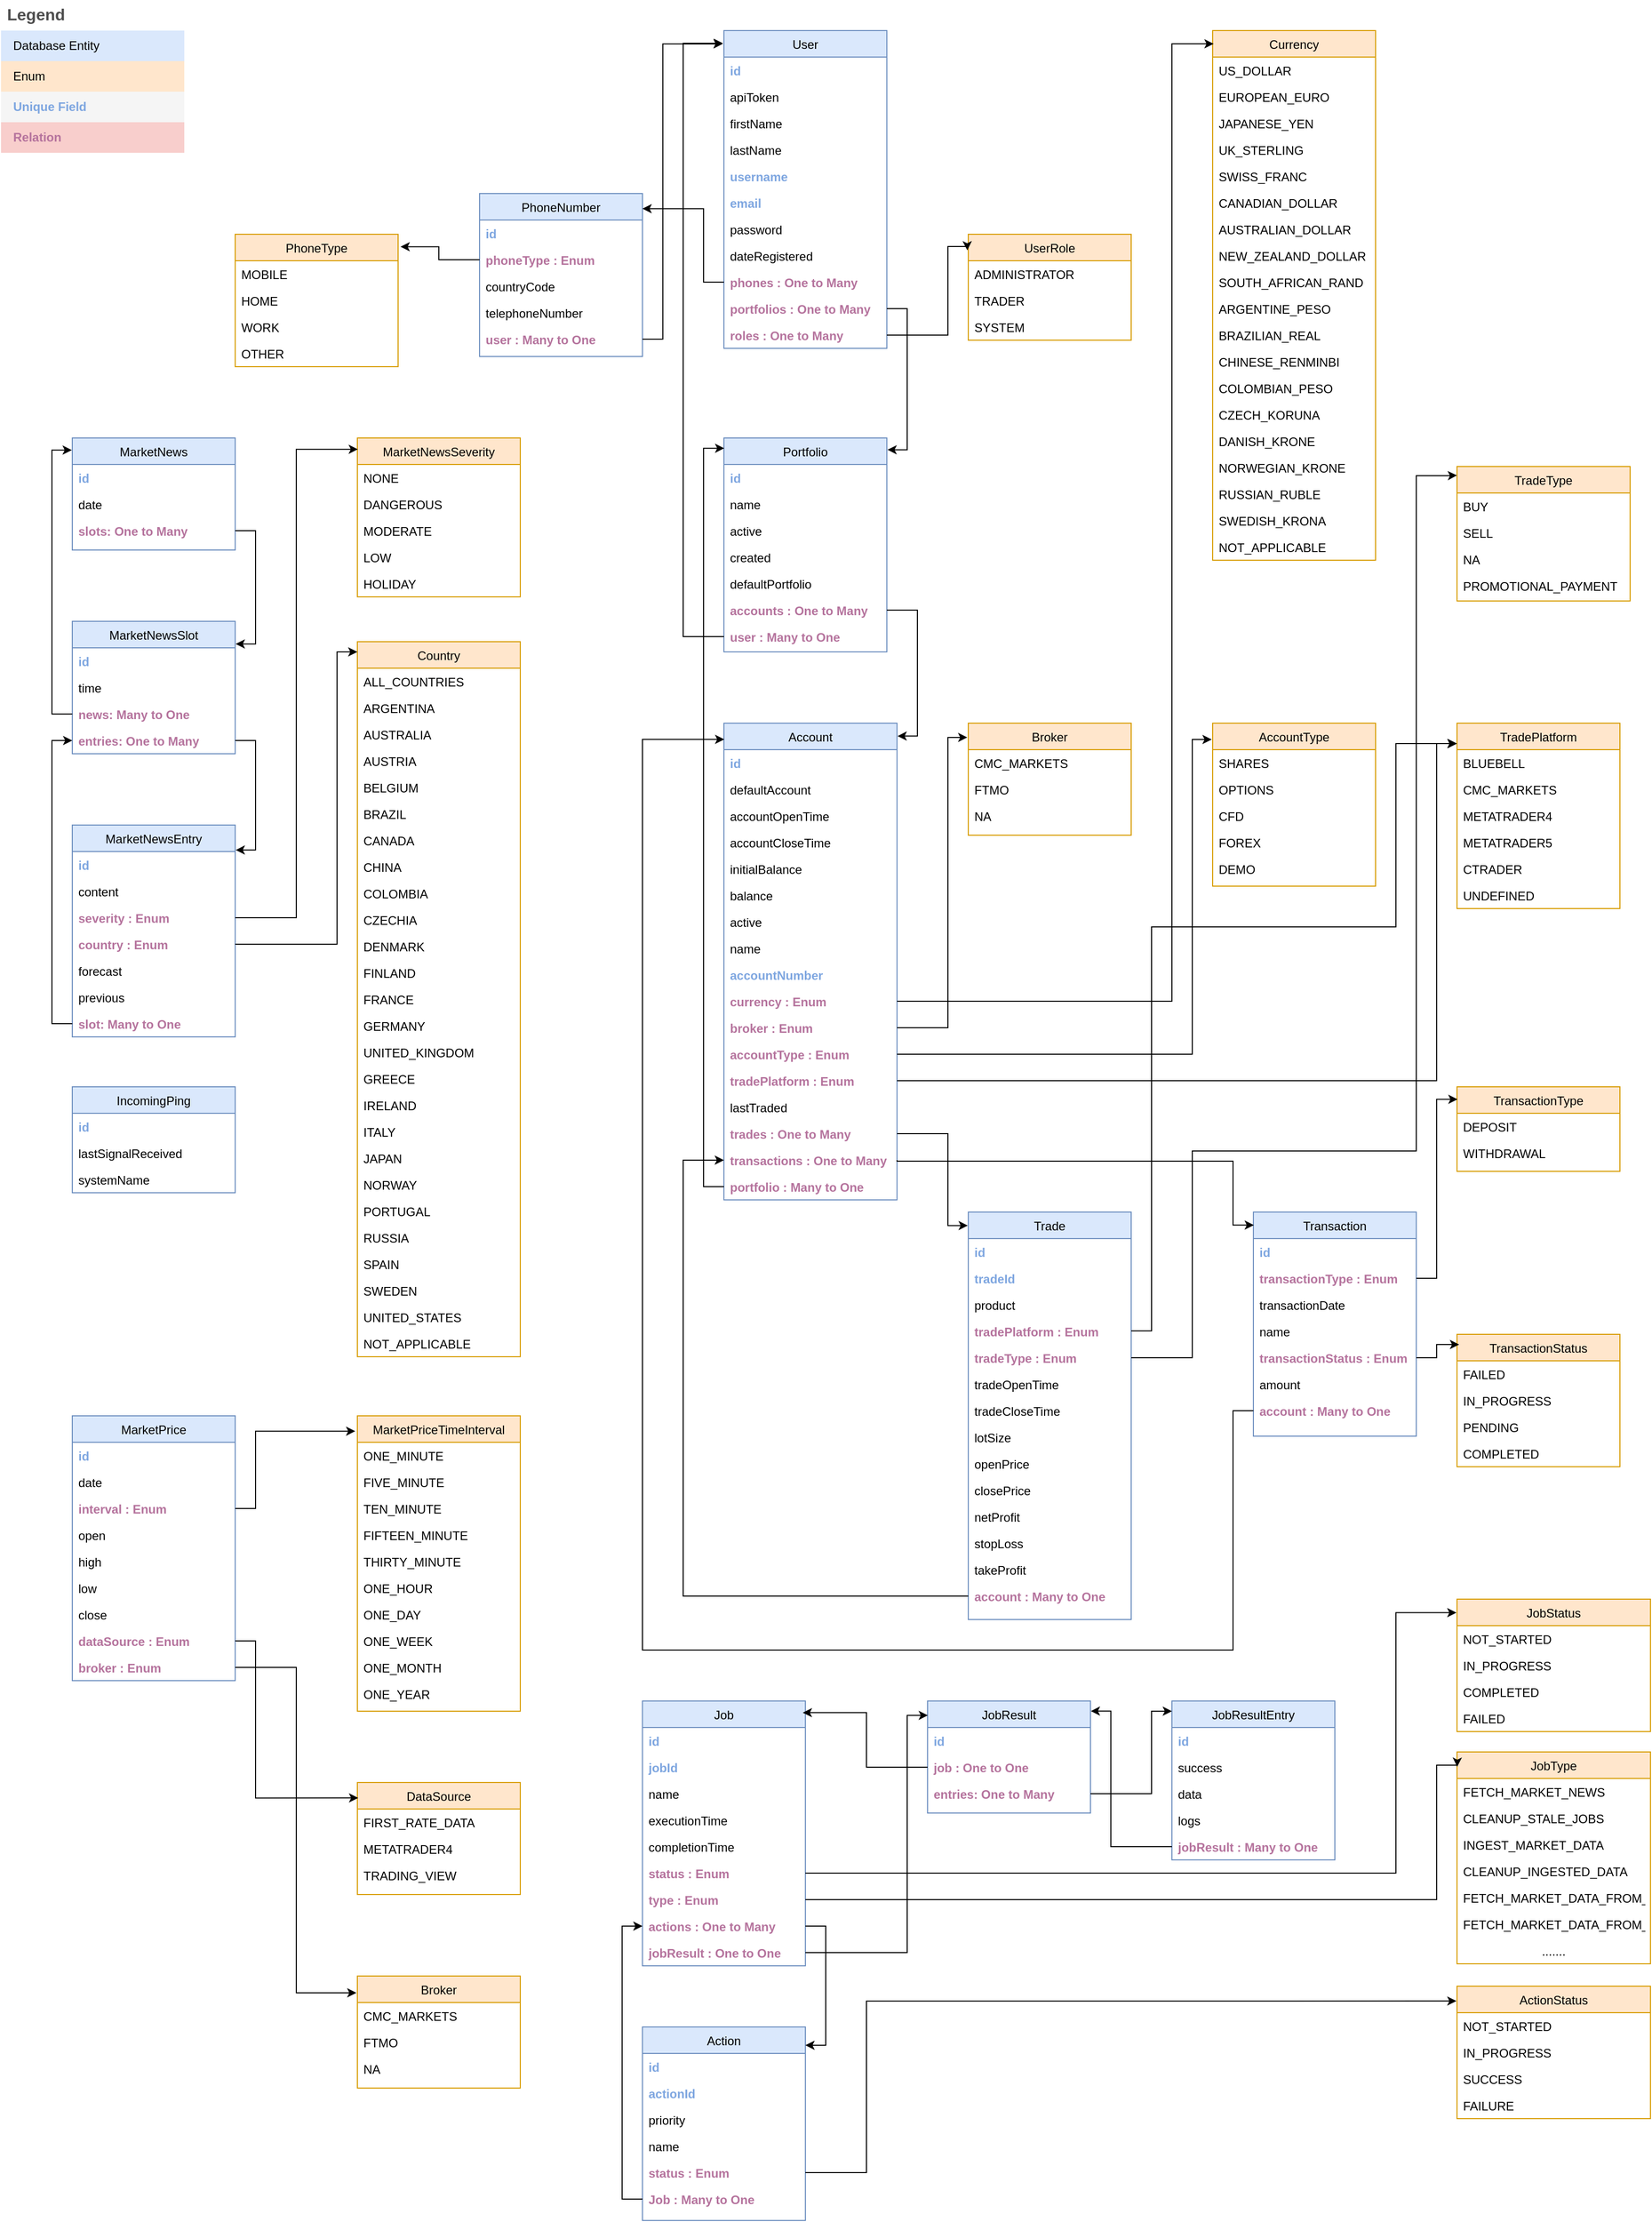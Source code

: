 <mxfile version="26.2.5">
  <diagram id="C5RBs43oDa-KdzZeNtuy" name="Page-1">
    <mxGraphModel dx="2068" dy="1111" grid="1" gridSize="10" guides="1" tooltips="1" connect="1" arrows="1" fold="1" page="1" pageScale="1" pageWidth="1654" pageHeight="2336" math="0" shadow="0">
      <root>
        <mxCell id="WIyWlLk6GJQsqaUBKTNV-0" />
        <mxCell id="WIyWlLk6GJQsqaUBKTNV-1" parent="WIyWlLk6GJQsqaUBKTNV-0" />
        <object label="User" id="zkfFHV4jXpPFQw0GAbJ--0">
          <mxCell style="swimlane;fontStyle=0;align=center;verticalAlign=top;childLayout=stackLayout;horizontal=1;startSize=26;horizontalStack=0;resizeParent=1;resizeLast=0;collapsible=1;marginBottom=0;rounded=0;shadow=0;strokeWidth=1;swimlaneLine=1;glass=0;swimlaneFillColor=none;fillColor=#dae8fc;strokeColor=#6c8ebf;" parent="WIyWlLk6GJQsqaUBKTNV-1" vertex="1">
            <mxGeometry x="720" y="40" width="160" height="312" as="geometry">
              <mxRectangle x="120" y="30" width="160" height="26" as="alternateBounds" />
            </mxGeometry>
          </mxCell>
        </object>
        <mxCell id="zkfFHV4jXpPFQw0GAbJ--1" value="id" style="text;align=left;verticalAlign=top;spacingLeft=4;spacingRight=4;overflow=hidden;rotatable=0;points=[[0,0.5],[1,0.5]];portConstraint=eastwest;fontStyle=1;fontColor=#7EA6E0;" parent="zkfFHV4jXpPFQw0GAbJ--0" vertex="1">
          <mxGeometry y="26" width="160" height="26" as="geometry" />
        </mxCell>
        <mxCell id="zkfFHV4jXpPFQw0GAbJ--2" value="apiToken   " style="text;align=left;verticalAlign=top;spacingLeft=4;spacingRight=4;overflow=hidden;rotatable=0;points=[[0,0.5],[1,0.5]];portConstraint=eastwest;rounded=0;shadow=0;html=0;" parent="zkfFHV4jXpPFQw0GAbJ--0" vertex="1">
          <mxGeometry y="52" width="160" height="26" as="geometry" />
        </mxCell>
        <mxCell id="5SxyEZJQmQ0atRCf8yrV-7" value="firstName" style="text;align=left;verticalAlign=top;spacingLeft=4;spacingRight=4;overflow=hidden;rotatable=0;points=[[0,0.5],[1,0.5]];portConstraint=eastwest;rounded=0;shadow=0;html=0;" parent="zkfFHV4jXpPFQw0GAbJ--0" vertex="1">
          <mxGeometry y="78" width="160" height="26" as="geometry" />
        </mxCell>
        <mxCell id="zkfFHV4jXpPFQw0GAbJ--3" value="lastName" style="text;align=left;verticalAlign=top;spacingLeft=4;spacingRight=4;overflow=hidden;rotatable=0;points=[[0,0.5],[1,0.5]];portConstraint=eastwest;rounded=0;shadow=0;html=0;" parent="zkfFHV4jXpPFQw0GAbJ--0" vertex="1">
          <mxGeometry y="104" width="160" height="26" as="geometry" />
        </mxCell>
        <mxCell id="5SxyEZJQmQ0atRCf8yrV-12" value="username" style="text;align=left;verticalAlign=top;spacingLeft=4;spacingRight=4;overflow=hidden;rotatable=0;points=[[0,0.5],[1,0.5]];portConstraint=eastwest;rounded=0;shadow=0;html=0;fontStyle=1;fontColor=#7EA6E0;" parent="zkfFHV4jXpPFQw0GAbJ--0" vertex="1">
          <mxGeometry y="130" width="160" height="26" as="geometry" />
        </mxCell>
        <mxCell id="5SxyEZJQmQ0atRCf8yrV-11" value="email" style="text;align=left;verticalAlign=top;spacingLeft=4;spacingRight=4;overflow=hidden;rotatable=0;points=[[0,0.5],[1,0.5]];portConstraint=eastwest;rounded=0;shadow=0;html=0;fontStyle=1;fontColor=#7EA6E0;" parent="zkfFHV4jXpPFQw0GAbJ--0" vertex="1">
          <mxGeometry y="156" width="160" height="26" as="geometry" />
        </mxCell>
        <mxCell id="5SxyEZJQmQ0atRCf8yrV-10" value="password" style="text;align=left;verticalAlign=top;spacingLeft=4;spacingRight=4;overflow=hidden;rotatable=0;points=[[0,0.5],[1,0.5]];portConstraint=eastwest;rounded=0;shadow=0;html=0;" parent="zkfFHV4jXpPFQw0GAbJ--0" vertex="1">
          <mxGeometry y="182" width="160" height="26" as="geometry" />
        </mxCell>
        <mxCell id="5SxyEZJQmQ0atRCf8yrV-9" value="dateRegistered" style="text;align=left;verticalAlign=top;spacingLeft=4;spacingRight=4;overflow=hidden;rotatable=0;points=[[0,0.5],[1,0.5]];portConstraint=eastwest;rounded=0;shadow=0;html=0;" parent="zkfFHV4jXpPFQw0GAbJ--0" vertex="1">
          <mxGeometry y="208" width="160" height="26" as="geometry" />
        </mxCell>
        <mxCell id="zkfFHV4jXpPFQw0GAbJ--5" value="phones : One to Many" style="text;align=left;verticalAlign=top;spacingLeft=4;spacingRight=4;overflow=hidden;rotatable=0;points=[[0,0.5],[1,0.5]];portConstraint=eastwest;fontColor=#B5739D;fontStyle=1" parent="zkfFHV4jXpPFQw0GAbJ--0" vertex="1">
          <mxGeometry y="234" width="160" height="26" as="geometry" />
        </mxCell>
        <mxCell id="5SxyEZJQmQ0atRCf8yrV-13" value="portfolios : One to Many" style="text;align=left;verticalAlign=top;spacingLeft=4;spacingRight=4;overflow=hidden;rotatable=0;points=[[0,0.5],[1,0.5]];portConstraint=eastwest;fontColor=#B5739D;fontStyle=1" parent="zkfFHV4jXpPFQw0GAbJ--0" vertex="1">
          <mxGeometry y="260" width="160" height="26" as="geometry" />
        </mxCell>
        <mxCell id="5SxyEZJQmQ0atRCf8yrV-15" value="roles : One to Many" style="text;align=left;verticalAlign=top;spacingLeft=4;spacingRight=4;overflow=hidden;rotatable=0;points=[[0,0.5],[1,0.5]];portConstraint=eastwest;fontStyle=1;fontColor=#B5739D;" parent="zkfFHV4jXpPFQw0GAbJ--0" vertex="1">
          <mxGeometry y="286" width="160" height="26" as="geometry" />
        </mxCell>
        <mxCell id="zkfFHV4jXpPFQw0GAbJ--6" value="Portfolio" style="swimlane;fontStyle=0;align=center;verticalAlign=top;childLayout=stackLayout;horizontal=1;startSize=26;horizontalStack=0;resizeParent=1;resizeLast=0;collapsible=1;marginBottom=0;rounded=0;shadow=0;strokeWidth=1;fillColor=#dae8fc;strokeColor=#6c8ebf;" parent="WIyWlLk6GJQsqaUBKTNV-1" vertex="1">
          <mxGeometry x="720" y="440" width="160" height="210" as="geometry">
            <mxRectangle x="130" y="380" width="160" height="26" as="alternateBounds" />
          </mxGeometry>
        </mxCell>
        <mxCell id="zkfFHV4jXpPFQw0GAbJ--7" value="id" style="text;align=left;verticalAlign=top;spacingLeft=4;spacingRight=4;overflow=hidden;rotatable=0;points=[[0,0.5],[1,0.5]];portConstraint=eastwest;fontStyle=1;fontColor=#7EA6E0;" parent="zkfFHV4jXpPFQw0GAbJ--6" vertex="1">
          <mxGeometry y="26" width="160" height="26" as="geometry" />
        </mxCell>
        <mxCell id="zkfFHV4jXpPFQw0GAbJ--8" value="name" style="text;align=left;verticalAlign=top;spacingLeft=4;spacingRight=4;overflow=hidden;rotatable=0;points=[[0,0.5],[1,0.5]];portConstraint=eastwest;rounded=0;shadow=0;html=0;" parent="zkfFHV4jXpPFQw0GAbJ--6" vertex="1">
          <mxGeometry y="52" width="160" height="26" as="geometry" />
        </mxCell>
        <mxCell id="zkfFHV4jXpPFQw0GAbJ--10" value="active" style="text;align=left;verticalAlign=top;spacingLeft=4;spacingRight=4;overflow=hidden;rotatable=0;points=[[0,0.5],[1,0.5]];portConstraint=eastwest;fontStyle=0" parent="zkfFHV4jXpPFQw0GAbJ--6" vertex="1">
          <mxGeometry y="78" width="160" height="26" as="geometry" />
        </mxCell>
        <mxCell id="zkfFHV4jXpPFQw0GAbJ--11" value="created" style="text;align=left;verticalAlign=top;spacingLeft=4;spacingRight=4;overflow=hidden;rotatable=0;points=[[0,0.5],[1,0.5]];portConstraint=eastwest;" parent="zkfFHV4jXpPFQw0GAbJ--6" vertex="1">
          <mxGeometry y="104" width="160" height="26" as="geometry" />
        </mxCell>
        <mxCell id="5SxyEZJQmQ0atRCf8yrV-59" value="defaultPortfolio" style="text;align=left;verticalAlign=top;spacingLeft=4;spacingRight=4;overflow=hidden;rotatable=0;points=[[0,0.5],[1,0.5]];portConstraint=eastwest;" parent="zkfFHV4jXpPFQw0GAbJ--6" vertex="1">
          <mxGeometry y="130" width="160" height="26" as="geometry" />
        </mxCell>
        <mxCell id="5SxyEZJQmQ0atRCf8yrV-60" value="accounts : One to Many" style="text;align=left;verticalAlign=top;spacingLeft=4;spacingRight=4;overflow=hidden;rotatable=0;points=[[0,0.5],[1,0.5]];portConstraint=eastwest;fontColor=#B5739D;fontStyle=1" parent="zkfFHV4jXpPFQw0GAbJ--6" vertex="1">
          <mxGeometry y="156" width="160" height="26" as="geometry" />
        </mxCell>
        <mxCell id="5SxyEZJQmQ0atRCf8yrV-61" value="user : Many to One" style="text;align=left;verticalAlign=top;spacingLeft=4;spacingRight=4;overflow=hidden;rotatable=0;points=[[0,0.5],[1,0.5]];portConstraint=eastwest;fontColor=#B5739D;fontStyle=1" parent="zkfFHV4jXpPFQw0GAbJ--6" vertex="1">
          <mxGeometry y="182" width="160" height="26" as="geometry" />
        </mxCell>
        <mxCell id="zkfFHV4jXpPFQw0GAbJ--17" value="PhoneNumber" style="swimlane;fontStyle=0;align=center;verticalAlign=top;childLayout=stackLayout;horizontal=1;startSize=26;horizontalStack=0;resizeParent=1;resizeLast=0;collapsible=1;marginBottom=0;rounded=0;shadow=0;strokeWidth=1;fillColor=#dae8fc;strokeColor=#6c8ebf;" parent="WIyWlLk6GJQsqaUBKTNV-1" vertex="1">
          <mxGeometry x="480" y="200" width="160" height="160" as="geometry">
            <mxRectangle x="550" y="140" width="160" height="26" as="alternateBounds" />
          </mxGeometry>
        </mxCell>
        <mxCell id="zkfFHV4jXpPFQw0GAbJ--18" value="id" style="text;align=left;verticalAlign=top;spacingLeft=4;spacingRight=4;overflow=hidden;rotatable=0;points=[[0,0.5],[1,0.5]];portConstraint=eastwest;fontColor=#7EA6E0;fontStyle=1" parent="zkfFHV4jXpPFQw0GAbJ--17" vertex="1">
          <mxGeometry y="26" width="160" height="26" as="geometry" />
        </mxCell>
        <mxCell id="zkfFHV4jXpPFQw0GAbJ--19" value="phoneType : Enum" style="text;align=left;verticalAlign=top;spacingLeft=4;spacingRight=4;overflow=hidden;rotatable=0;points=[[0,0.5],[1,0.5]];portConstraint=eastwest;rounded=0;shadow=0;html=0;fontColor=#B5739D;fontStyle=1" parent="zkfFHV4jXpPFQw0GAbJ--17" vertex="1">
          <mxGeometry y="52" width="160" height="26" as="geometry" />
        </mxCell>
        <mxCell id="zkfFHV4jXpPFQw0GAbJ--20" value="countryCode" style="text;align=left;verticalAlign=top;spacingLeft=4;spacingRight=4;overflow=hidden;rotatable=0;points=[[0,0.5],[1,0.5]];portConstraint=eastwest;rounded=0;shadow=0;html=0;" parent="zkfFHV4jXpPFQw0GAbJ--17" vertex="1">
          <mxGeometry y="78" width="160" height="26" as="geometry" />
        </mxCell>
        <mxCell id="zkfFHV4jXpPFQw0GAbJ--21" value="telephoneNumber" style="text;align=left;verticalAlign=top;spacingLeft=4;spacingRight=4;overflow=hidden;rotatable=0;points=[[0,0.5],[1,0.5]];portConstraint=eastwest;rounded=0;shadow=0;html=0;" parent="zkfFHV4jXpPFQw0GAbJ--17" vertex="1">
          <mxGeometry y="104" width="160" height="26" as="geometry" />
        </mxCell>
        <mxCell id="zkfFHV4jXpPFQw0GAbJ--22" value="user : Many to One" style="text;align=left;verticalAlign=top;spacingLeft=4;spacingRight=4;overflow=hidden;rotatable=0;points=[[0,0.5],[1,0.5]];portConstraint=eastwest;rounded=0;shadow=0;html=0;fontStyle=1;fontColor=#B5739D;" parent="zkfFHV4jXpPFQw0GAbJ--17" vertex="1">
          <mxGeometry y="130" width="160" height="26" as="geometry" />
        </mxCell>
        <mxCell id="5SxyEZJQmQ0atRCf8yrV-18" value="UserRole" style="swimlane;fontStyle=0;align=center;verticalAlign=top;childLayout=stackLayout;horizontal=1;startSize=26;horizontalStack=0;resizeParent=1;resizeLast=0;collapsible=1;marginBottom=0;rounded=0;shadow=0;strokeWidth=1;fillColor=#ffe6cc;strokeColor=#d79b00;" parent="WIyWlLk6GJQsqaUBKTNV-1" vertex="1">
          <mxGeometry x="960" y="240" width="160" height="104" as="geometry">
            <mxRectangle x="550" y="140" width="160" height="26" as="alternateBounds" />
          </mxGeometry>
        </mxCell>
        <mxCell id="5SxyEZJQmQ0atRCf8yrV-19" value="ADMINISTRATOR" style="text;align=left;verticalAlign=top;spacingLeft=4;spacingRight=4;overflow=hidden;rotatable=0;points=[[0,0.5],[1,0.5]];portConstraint=eastwest;" parent="5SxyEZJQmQ0atRCf8yrV-18" vertex="1">
          <mxGeometry y="26" width="160" height="26" as="geometry" />
        </mxCell>
        <mxCell id="5SxyEZJQmQ0atRCf8yrV-20" value="TRADER" style="text;align=left;verticalAlign=top;spacingLeft=4;spacingRight=4;overflow=hidden;rotatable=0;points=[[0,0.5],[1,0.5]];portConstraint=eastwest;rounded=0;shadow=0;html=0;" parent="5SxyEZJQmQ0atRCf8yrV-18" vertex="1">
          <mxGeometry y="52" width="160" height="26" as="geometry" />
        </mxCell>
        <mxCell id="kzV3qDYvr-UECDya8JAe-1" value="SYSTEM" style="text;align=left;verticalAlign=top;spacingLeft=4;spacingRight=4;overflow=hidden;rotatable=0;points=[[0,0.5],[1,0.5]];portConstraint=eastwest;rounded=0;shadow=0;html=0;" vertex="1" parent="5SxyEZJQmQ0atRCf8yrV-18">
          <mxGeometry y="78" width="160" height="26" as="geometry" />
        </mxCell>
        <mxCell id="5SxyEZJQmQ0atRCf8yrV-30" style="edgeStyle=orthogonalEdgeStyle;rounded=0;orthogonalLoop=1;jettySize=auto;html=1;exitX=0;exitY=0.5;exitDx=0;exitDy=0;entryX=1;entryY=0.093;entryDx=0;entryDy=0;entryPerimeter=0;" parent="WIyWlLk6GJQsqaUBKTNV-1" source="zkfFHV4jXpPFQw0GAbJ--5" target="zkfFHV4jXpPFQw0GAbJ--17" edge="1">
          <mxGeometry relative="1" as="geometry">
            <Array as="points">
              <mxPoint x="700" y="287" />
              <mxPoint x="700" y="215" />
            </Array>
          </mxGeometry>
        </mxCell>
        <mxCell id="5SxyEZJQmQ0atRCf8yrV-33" style="edgeStyle=orthogonalEdgeStyle;rounded=0;orthogonalLoop=1;jettySize=auto;html=1;entryX=-0.007;entryY=0.042;entryDx=0;entryDy=0;entryPerimeter=0;" parent="WIyWlLk6GJQsqaUBKTNV-1" source="zkfFHV4jXpPFQw0GAbJ--22" target="zkfFHV4jXpPFQw0GAbJ--0" edge="1">
          <mxGeometry relative="1" as="geometry">
            <Array as="points">
              <mxPoint x="660" y="343" />
              <mxPoint x="660" y="53" />
            </Array>
          </mxGeometry>
        </mxCell>
        <mxCell id="5SxyEZJQmQ0atRCf8yrV-35" value="Legend" style="shape=table;startSize=30;container=1;collapsible=0;childLayout=tableLayout;fontSize=16;align=left;verticalAlign=top;fillColor=none;strokeColor=none;fontColor=#4D4D4D;fontStyle=1;spacingLeft=6;spacing=0;resizable=0;" parent="WIyWlLk6GJQsqaUBKTNV-1" vertex="1">
          <mxGeometry x="10" y="10" width="180" height="150" as="geometry" />
        </mxCell>
        <mxCell id="5SxyEZJQmQ0atRCf8yrV-36" value="" style="shape=tableRow;horizontal=0;startSize=0;swimlaneHead=0;swimlaneBody=0;strokeColor=inherit;top=0;left=0;bottom=0;right=0;collapsible=0;dropTarget=0;fillColor=none;points=[[0,0.5],[1,0.5]];portConstraint=eastwest;fontSize=12;swimlaneLine=1;shadow=0;" parent="5SxyEZJQmQ0atRCf8yrV-35" vertex="1">
          <mxGeometry y="30" width="180" height="30" as="geometry" />
        </mxCell>
        <mxCell id="5SxyEZJQmQ0atRCf8yrV-37" value="Database Entity" style="shape=partialRectangle;html=1;whiteSpace=wrap;connectable=0;strokeColor=#6c8ebf;overflow=hidden;fillColor=#dae8fc;top=0;left=0;bottom=0;right=0;pointerEvents=1;fontSize=12;align=left;spacingLeft=10;spacingRight=4;swimlaneLine=1;shadow=0;" parent="5SxyEZJQmQ0atRCf8yrV-36" vertex="1">
          <mxGeometry width="180" height="30" as="geometry">
            <mxRectangle width="180" height="30" as="alternateBounds" />
          </mxGeometry>
        </mxCell>
        <mxCell id="5SxyEZJQmQ0atRCf8yrV-38" value="" style="shape=tableRow;horizontal=0;startSize=0;swimlaneHead=0;swimlaneBody=0;strokeColor=inherit;top=0;left=0;bottom=0;right=0;collapsible=0;dropTarget=0;fillColor=none;points=[[0,0.5],[1,0.5]];portConstraint=eastwest;fontSize=12;swimlaneLine=1;shadow=0;" parent="5SxyEZJQmQ0atRCf8yrV-35" vertex="1">
          <mxGeometry y="60" width="180" height="30" as="geometry" />
        </mxCell>
        <mxCell id="5SxyEZJQmQ0atRCf8yrV-39" value="Enum" style="shape=partialRectangle;html=1;whiteSpace=wrap;connectable=0;strokeColor=#d79b00;overflow=hidden;fillColor=#ffe6cc;top=0;left=0;bottom=0;right=0;pointerEvents=1;fontSize=12;align=left;spacingLeft=10;spacingRight=4;swimlaneLine=1;shadow=0;" parent="5SxyEZJQmQ0atRCf8yrV-38" vertex="1">
          <mxGeometry width="180" height="30" as="geometry">
            <mxRectangle width="180" height="30" as="alternateBounds" />
          </mxGeometry>
        </mxCell>
        <mxCell id="5SxyEZJQmQ0atRCf8yrV-51" style="shape=tableRow;horizontal=0;startSize=0;swimlaneHead=0;swimlaneBody=0;strokeColor=inherit;top=0;left=0;bottom=0;right=0;collapsible=0;dropTarget=0;fillColor=none;points=[[0,0.5],[1,0.5]];portConstraint=eastwest;fontSize=12;swimlaneLine=1;shadow=0;" parent="5SxyEZJQmQ0atRCf8yrV-35" vertex="1">
          <mxGeometry y="90" width="180" height="30" as="geometry" />
        </mxCell>
        <mxCell id="5SxyEZJQmQ0atRCf8yrV-52" value="&lt;font style=&quot;color: rgb(126, 166, 224);&quot;&gt;&lt;b&gt;Unique Field&lt;/b&gt;&lt;/font&gt;" style="shape=partialRectangle;html=1;whiteSpace=wrap;connectable=0;overflow=hidden;top=0;left=0;bottom=0;right=0;pointerEvents=1;fontSize=12;align=left;spacingLeft=10;spacingRight=4;perimeterSpacing=1;swimlaneLine=1;shadow=0;fillColor=#f5f5f5;fontColor=#333333;strokeColor=#666666;" parent="5SxyEZJQmQ0atRCf8yrV-51" vertex="1">
          <mxGeometry width="180" height="30" as="geometry">
            <mxRectangle width="180" height="30" as="alternateBounds" />
          </mxGeometry>
        </mxCell>
        <mxCell id="5SxyEZJQmQ0atRCf8yrV-57" style="shape=tableRow;horizontal=0;startSize=0;swimlaneHead=0;swimlaneBody=0;strokeColor=inherit;top=0;left=0;bottom=0;right=0;collapsible=0;dropTarget=0;fillColor=none;points=[[0,0.5],[1,0.5]];portConstraint=eastwest;fontSize=12;swimlaneLine=1;shadow=0;" parent="5SxyEZJQmQ0atRCf8yrV-35" vertex="1">
          <mxGeometry y="120" width="180" height="30" as="geometry" />
        </mxCell>
        <mxCell id="5SxyEZJQmQ0atRCf8yrV-58" value="&lt;font style=&quot;color: rgb(181, 115, 157);&quot;&gt;&lt;b&gt;Relation&lt;/b&gt;&lt;/font&gt;" style="shape=partialRectangle;html=1;whiteSpace=wrap;connectable=0;overflow=hidden;top=0;left=0;bottom=0;right=0;pointerEvents=1;fontSize=12;align=left;spacingLeft=10;spacingRight=4;swimlaneLine=1;shadow=0;fillColor=#F8CECC;strokeColor=#b85450;" parent="5SxyEZJQmQ0atRCf8yrV-57" vertex="1">
          <mxGeometry width="180" height="30" as="geometry">
            <mxRectangle width="180" height="30" as="alternateBounds" />
          </mxGeometry>
        </mxCell>
        <mxCell id="5SxyEZJQmQ0atRCf8yrV-50" style="edgeStyle=orthogonalEdgeStyle;rounded=0;orthogonalLoop=1;jettySize=auto;html=1;entryX=-0.006;entryY=0.152;entryDx=0;entryDy=0;entryPerimeter=0;" parent="WIyWlLk6GJQsqaUBKTNV-1" source="5SxyEZJQmQ0atRCf8yrV-15" target="5SxyEZJQmQ0atRCf8yrV-18" edge="1">
          <mxGeometry relative="1" as="geometry">
            <Array as="points">
              <mxPoint x="940" y="339" />
              <mxPoint x="940" y="252" />
            </Array>
          </mxGeometry>
        </mxCell>
        <mxCell id="5SxyEZJQmQ0atRCf8yrV-66" value="Account" style="swimlane;fontStyle=0;align=center;verticalAlign=top;childLayout=stackLayout;horizontal=1;startSize=26;horizontalStack=0;resizeParent=1;resizeLast=0;collapsible=1;marginBottom=0;rounded=0;shadow=0;strokeWidth=1;fillColor=#dae8fc;strokeColor=#6c8ebf;" parent="WIyWlLk6GJQsqaUBKTNV-1" vertex="1">
          <mxGeometry x="720" y="720" width="170" height="468" as="geometry">
            <mxRectangle x="130" y="380" width="160" height="26" as="alternateBounds" />
          </mxGeometry>
        </mxCell>
        <mxCell id="5SxyEZJQmQ0atRCf8yrV-67" value="id" style="text;align=left;verticalAlign=top;spacingLeft=4;spacingRight=4;overflow=hidden;rotatable=0;points=[[0,0.5],[1,0.5]];portConstraint=eastwest;fontStyle=1;fontColor=#7EA6E0;" parent="5SxyEZJQmQ0atRCf8yrV-66" vertex="1">
          <mxGeometry y="26" width="170" height="26" as="geometry" />
        </mxCell>
        <mxCell id="5SxyEZJQmQ0atRCf8yrV-68" value="defaultAccount  " style="text;align=left;verticalAlign=top;spacingLeft=4;spacingRight=4;overflow=hidden;rotatable=0;points=[[0,0.5],[1,0.5]];portConstraint=eastwest;rounded=0;shadow=0;html=0;" parent="5SxyEZJQmQ0atRCf8yrV-66" vertex="1">
          <mxGeometry y="52" width="170" height="26" as="geometry" />
        </mxCell>
        <mxCell id="5SxyEZJQmQ0atRCf8yrV-69" value="accountOpenTime" style="text;align=left;verticalAlign=top;spacingLeft=4;spacingRight=4;overflow=hidden;rotatable=0;points=[[0,0.5],[1,0.5]];portConstraint=eastwest;fontStyle=0" parent="5SxyEZJQmQ0atRCf8yrV-66" vertex="1">
          <mxGeometry y="78" width="170" height="26" as="geometry" />
        </mxCell>
        <mxCell id="5SxyEZJQmQ0atRCf8yrV-70" value="accountCloseTime" style="text;align=left;verticalAlign=top;spacingLeft=4;spacingRight=4;overflow=hidden;rotatable=0;points=[[0,0.5],[1,0.5]];portConstraint=eastwest;" parent="5SxyEZJQmQ0atRCf8yrV-66" vertex="1">
          <mxGeometry y="104" width="170" height="26" as="geometry" />
        </mxCell>
        <mxCell id="5SxyEZJQmQ0atRCf8yrV-71" value="initialBalance" style="text;align=left;verticalAlign=top;spacingLeft=4;spacingRight=4;overflow=hidden;rotatable=0;points=[[0,0.5],[1,0.5]];portConstraint=eastwest;" parent="5SxyEZJQmQ0atRCf8yrV-66" vertex="1">
          <mxGeometry y="130" width="170" height="26" as="geometry" />
        </mxCell>
        <mxCell id="5SxyEZJQmQ0atRCf8yrV-72" value="balance" style="text;align=left;verticalAlign=top;spacingLeft=4;spacingRight=4;overflow=hidden;rotatable=0;points=[[0,0.5],[1,0.5]];portConstraint=eastwest;fontColor=#000000;fontStyle=0" parent="5SxyEZJQmQ0atRCf8yrV-66" vertex="1">
          <mxGeometry y="156" width="170" height="26" as="geometry" />
        </mxCell>
        <mxCell id="5SxyEZJQmQ0atRCf8yrV-73" value="active" style="text;align=left;verticalAlign=top;spacingLeft=4;spacingRight=4;overflow=hidden;rotatable=0;points=[[0,0.5],[1,0.5]];portConstraint=eastwest;fontColor=#000000;fontStyle=0" parent="5SxyEZJQmQ0atRCf8yrV-66" vertex="1">
          <mxGeometry y="182" width="170" height="26" as="geometry" />
        </mxCell>
        <mxCell id="5SxyEZJQmQ0atRCf8yrV-74" value="name" style="text;align=left;verticalAlign=top;spacingLeft=4;spacingRight=4;overflow=hidden;rotatable=0;points=[[0,0.5],[1,0.5]];portConstraint=eastwest;fontColor=#000000;fontStyle=0" parent="5SxyEZJQmQ0atRCf8yrV-66" vertex="1">
          <mxGeometry y="208" width="170" height="26" as="geometry" />
        </mxCell>
        <mxCell id="5SxyEZJQmQ0atRCf8yrV-75" value="accountNumber" style="text;align=left;verticalAlign=top;spacingLeft=4;spacingRight=4;overflow=hidden;rotatable=0;points=[[0,0.5],[1,0.5]];portConstraint=eastwest;fontColor=#7EA6E0;fontStyle=1" parent="5SxyEZJQmQ0atRCf8yrV-66" vertex="1">
          <mxGeometry y="234" width="170" height="26" as="geometry" />
        </mxCell>
        <mxCell id="5SxyEZJQmQ0atRCf8yrV-76" value="currency : Enum" style="text;align=left;verticalAlign=top;spacingLeft=4;spacingRight=4;overflow=hidden;rotatable=0;points=[[0,0.5],[1,0.5]];portConstraint=eastwest;fontColor=#B5739D;fontStyle=1" parent="5SxyEZJQmQ0atRCf8yrV-66" vertex="1">
          <mxGeometry y="260" width="170" height="26" as="geometry" />
        </mxCell>
        <mxCell id="5SxyEZJQmQ0atRCf8yrV-77" value="broker : Enum" style="text;align=left;verticalAlign=top;spacingLeft=4;spacingRight=4;overflow=hidden;rotatable=0;points=[[0,0.5],[1,0.5]];portConstraint=eastwest;fontColor=#B5739D;fontStyle=1" parent="5SxyEZJQmQ0atRCf8yrV-66" vertex="1">
          <mxGeometry y="286" width="170" height="26" as="geometry" />
        </mxCell>
        <mxCell id="5SxyEZJQmQ0atRCf8yrV-78" value="accountType : Enum" style="text;align=left;verticalAlign=top;spacingLeft=4;spacingRight=4;overflow=hidden;rotatable=0;points=[[0,0.5],[1,0.5]];portConstraint=eastwest;fontColor=#B5739D;fontStyle=1" parent="5SxyEZJQmQ0atRCf8yrV-66" vertex="1">
          <mxGeometry y="312" width="170" height="26" as="geometry" />
        </mxCell>
        <mxCell id="5SxyEZJQmQ0atRCf8yrV-79" value="tradePlatform : Enum" style="text;align=left;verticalAlign=top;spacingLeft=4;spacingRight=4;overflow=hidden;rotatable=0;points=[[0,0.5],[1,0.5]];portConstraint=eastwest;fontColor=#B5739D;fontStyle=1" parent="5SxyEZJQmQ0atRCf8yrV-66" vertex="1">
          <mxGeometry y="338" width="170" height="26" as="geometry" />
        </mxCell>
        <mxCell id="5SxyEZJQmQ0atRCf8yrV-80" value="lastTraded" style="text;align=left;verticalAlign=top;spacingLeft=4;spacingRight=4;overflow=hidden;rotatable=0;points=[[0,0.5],[1,0.5]];portConstraint=eastwest;fontColor=#000000;fontStyle=0" parent="5SxyEZJQmQ0atRCf8yrV-66" vertex="1">
          <mxGeometry y="364" width="170" height="26" as="geometry" />
        </mxCell>
        <mxCell id="5SxyEZJQmQ0atRCf8yrV-81" value="trades : One to Many" style="text;align=left;verticalAlign=top;spacingLeft=4;spacingRight=4;overflow=hidden;rotatable=0;points=[[0,0.5],[1,0.5]];portConstraint=eastwest;fontColor=#B5739D;fontStyle=1" parent="5SxyEZJQmQ0atRCf8yrV-66" vertex="1">
          <mxGeometry y="390" width="170" height="26" as="geometry" />
        </mxCell>
        <mxCell id="5SxyEZJQmQ0atRCf8yrV-83" value="transactions : One to Many" style="text;align=left;verticalAlign=top;spacingLeft=4;spacingRight=4;overflow=hidden;rotatable=0;points=[[0,0.5],[1,0.5]];portConstraint=eastwest;fontColor=#B5739D;fontStyle=1" parent="5SxyEZJQmQ0atRCf8yrV-66" vertex="1">
          <mxGeometry y="416" width="170" height="26" as="geometry" />
        </mxCell>
        <mxCell id="5SxyEZJQmQ0atRCf8yrV-82" value="portfolio : Many to One" style="text;align=left;verticalAlign=top;spacingLeft=4;spacingRight=4;overflow=hidden;rotatable=0;points=[[0,0.5],[1,0.5]];portConstraint=eastwest;fontColor=#B5739D;fontStyle=1" parent="5SxyEZJQmQ0atRCf8yrV-66" vertex="1">
          <mxGeometry y="442" width="170" height="26" as="geometry" />
        </mxCell>
        <mxCell id="5SxyEZJQmQ0atRCf8yrV-84" value="PhoneType" style="swimlane;fontStyle=0;align=center;verticalAlign=top;childLayout=stackLayout;horizontal=1;startSize=26;horizontalStack=0;resizeParent=1;resizeLast=0;collapsible=1;marginBottom=0;rounded=0;shadow=0;strokeWidth=1;fillColor=#ffe6cc;strokeColor=#d79b00;" parent="WIyWlLk6GJQsqaUBKTNV-1" vertex="1">
          <mxGeometry x="240" y="240" width="160" height="130" as="geometry">
            <mxRectangle x="550" y="140" width="160" height="26" as="alternateBounds" />
          </mxGeometry>
        </mxCell>
        <mxCell id="5SxyEZJQmQ0atRCf8yrV-85" value="MOBILE" style="text;align=left;verticalAlign=top;spacingLeft=4;spacingRight=4;overflow=hidden;rotatable=0;points=[[0,0.5],[1,0.5]];portConstraint=eastwest;" parent="5SxyEZJQmQ0atRCf8yrV-84" vertex="1">
          <mxGeometry y="26" width="160" height="26" as="geometry" />
        </mxCell>
        <mxCell id="5SxyEZJQmQ0atRCf8yrV-86" value="HOME" style="text;align=left;verticalAlign=top;spacingLeft=4;spacingRight=4;overflow=hidden;rotatable=0;points=[[0,0.5],[1,0.5]];portConstraint=eastwest;rounded=0;shadow=0;html=0;" parent="5SxyEZJQmQ0atRCf8yrV-84" vertex="1">
          <mxGeometry y="52" width="160" height="26" as="geometry" />
        </mxCell>
        <mxCell id="5SxyEZJQmQ0atRCf8yrV-88" value="WORK" style="text;align=left;verticalAlign=top;spacingLeft=4;spacingRight=4;overflow=hidden;rotatable=0;points=[[0,0.5],[1,0.5]];portConstraint=eastwest;rounded=0;shadow=0;html=0;" parent="5SxyEZJQmQ0atRCf8yrV-84" vertex="1">
          <mxGeometry y="78" width="160" height="26" as="geometry" />
        </mxCell>
        <mxCell id="5SxyEZJQmQ0atRCf8yrV-89" value="OTHER" style="text;align=left;verticalAlign=top;spacingLeft=4;spacingRight=4;overflow=hidden;rotatable=0;points=[[0,0.5],[1,0.5]];portConstraint=eastwest;rounded=0;shadow=0;html=0;" parent="5SxyEZJQmQ0atRCf8yrV-84" vertex="1">
          <mxGeometry y="104" width="160" height="26" as="geometry" />
        </mxCell>
        <mxCell id="5SxyEZJQmQ0atRCf8yrV-90" style="edgeStyle=orthogonalEdgeStyle;rounded=0;orthogonalLoop=1;jettySize=auto;html=1;exitX=0;exitY=0.5;exitDx=0;exitDy=0;entryX=1.015;entryY=0.094;entryDx=0;entryDy=0;entryPerimeter=0;" parent="WIyWlLk6GJQsqaUBKTNV-1" source="zkfFHV4jXpPFQw0GAbJ--19" target="5SxyEZJQmQ0atRCf8yrV-84" edge="1">
          <mxGeometry relative="1" as="geometry" />
        </mxCell>
        <mxCell id="5SxyEZJQmQ0atRCf8yrV-93" style="edgeStyle=orthogonalEdgeStyle;rounded=0;orthogonalLoop=1;jettySize=auto;html=1;exitX=1;exitY=0.5;exitDx=0;exitDy=0;entryX=1.004;entryY=0.055;entryDx=0;entryDy=0;entryPerimeter=0;" parent="WIyWlLk6GJQsqaUBKTNV-1" source="5SxyEZJQmQ0atRCf8yrV-13" target="zkfFHV4jXpPFQw0GAbJ--6" edge="1">
          <mxGeometry relative="1" as="geometry" />
        </mxCell>
        <mxCell id="5SxyEZJQmQ0atRCf8yrV-95" style="edgeStyle=orthogonalEdgeStyle;rounded=0;orthogonalLoop=1;jettySize=auto;html=1;exitX=1;exitY=0.5;exitDx=0;exitDy=0;entryX=1.003;entryY=0.027;entryDx=0;entryDy=0;entryPerimeter=0;" parent="WIyWlLk6GJQsqaUBKTNV-1" source="5SxyEZJQmQ0atRCf8yrV-60" target="5SxyEZJQmQ0atRCf8yrV-66" edge="1">
          <mxGeometry relative="1" as="geometry" />
        </mxCell>
        <mxCell id="5SxyEZJQmQ0atRCf8yrV-97" style="edgeStyle=orthogonalEdgeStyle;rounded=0;orthogonalLoop=1;jettySize=auto;html=1;exitX=0;exitY=0.5;exitDx=0;exitDy=0;entryX=-0.006;entryY=0.04;entryDx=0;entryDy=0;entryPerimeter=0;" parent="WIyWlLk6GJQsqaUBKTNV-1" source="5SxyEZJQmQ0atRCf8yrV-61" target="zkfFHV4jXpPFQw0GAbJ--0" edge="1">
          <mxGeometry relative="1" as="geometry">
            <Array as="points">
              <mxPoint x="680" y="635" />
              <mxPoint x="680" y="53" />
            </Array>
          </mxGeometry>
        </mxCell>
        <mxCell id="5SxyEZJQmQ0atRCf8yrV-98" style="edgeStyle=orthogonalEdgeStyle;rounded=0;orthogonalLoop=1;jettySize=auto;html=1;exitX=0;exitY=0.5;exitDx=0;exitDy=0;entryX=0.002;entryY=0.048;entryDx=0;entryDy=0;entryPerimeter=0;" parent="WIyWlLk6GJQsqaUBKTNV-1" source="5SxyEZJQmQ0atRCf8yrV-82" target="zkfFHV4jXpPFQw0GAbJ--6" edge="1">
          <mxGeometry relative="1" as="geometry" />
        </mxCell>
        <mxCell id="5SxyEZJQmQ0atRCf8yrV-99" value="Broker" style="swimlane;fontStyle=0;align=center;verticalAlign=top;childLayout=stackLayout;horizontal=1;startSize=26;horizontalStack=0;resizeParent=1;resizeLast=0;collapsible=1;marginBottom=0;rounded=0;shadow=0;strokeWidth=1;fillColor=#ffe6cc;strokeColor=#d79b00;" parent="WIyWlLk6GJQsqaUBKTNV-1" vertex="1">
          <mxGeometry x="960" y="720" width="160" height="110" as="geometry">
            <mxRectangle x="550" y="140" width="160" height="26" as="alternateBounds" />
          </mxGeometry>
        </mxCell>
        <mxCell id="5SxyEZJQmQ0atRCf8yrV-100" value="CMC_MARKETS" style="text;align=left;verticalAlign=top;spacingLeft=4;spacingRight=4;overflow=hidden;rotatable=0;points=[[0,0.5],[1,0.5]];portConstraint=eastwest;" parent="5SxyEZJQmQ0atRCf8yrV-99" vertex="1">
          <mxGeometry y="26" width="160" height="26" as="geometry" />
        </mxCell>
        <mxCell id="5SxyEZJQmQ0atRCf8yrV-101" value="FTMO" style="text;align=left;verticalAlign=top;spacingLeft=4;spacingRight=4;overflow=hidden;rotatable=0;points=[[0,0.5],[1,0.5]];portConstraint=eastwest;rounded=0;shadow=0;html=0;" parent="5SxyEZJQmQ0atRCf8yrV-99" vertex="1">
          <mxGeometry y="52" width="160" height="26" as="geometry" />
        </mxCell>
        <mxCell id="5SxyEZJQmQ0atRCf8yrV-102" value="NA" style="text;align=left;verticalAlign=top;spacingLeft=4;spacingRight=4;overflow=hidden;rotatable=0;points=[[0,0.5],[1,0.5]];portConstraint=eastwest;rounded=0;shadow=0;html=0;" parent="5SxyEZJQmQ0atRCf8yrV-99" vertex="1">
          <mxGeometry y="78" width="160" height="26" as="geometry" />
        </mxCell>
        <mxCell id="5SxyEZJQmQ0atRCf8yrV-107" value="AccountType" style="swimlane;fontStyle=0;align=center;verticalAlign=top;childLayout=stackLayout;horizontal=1;startSize=26;horizontalStack=0;resizeParent=1;resizeLast=0;collapsible=1;marginBottom=0;rounded=0;shadow=0;strokeWidth=1;fillColor=#ffe6cc;strokeColor=#d79b00;" parent="WIyWlLk6GJQsqaUBKTNV-1" vertex="1">
          <mxGeometry x="1200" y="720" width="160" height="160" as="geometry">
            <mxRectangle x="550" y="140" width="160" height="26" as="alternateBounds" />
          </mxGeometry>
        </mxCell>
        <mxCell id="5SxyEZJQmQ0atRCf8yrV-108" value="SHARES" style="text;align=left;verticalAlign=top;spacingLeft=4;spacingRight=4;overflow=hidden;rotatable=0;points=[[0,0.5],[1,0.5]];portConstraint=eastwest;" parent="5SxyEZJQmQ0atRCf8yrV-107" vertex="1">
          <mxGeometry y="26" width="160" height="26" as="geometry" />
        </mxCell>
        <mxCell id="5SxyEZJQmQ0atRCf8yrV-109" value="OPTIONS" style="text;align=left;verticalAlign=top;spacingLeft=4;spacingRight=4;overflow=hidden;rotatable=0;points=[[0,0.5],[1,0.5]];portConstraint=eastwest;rounded=0;shadow=0;html=0;" parent="5SxyEZJQmQ0atRCf8yrV-107" vertex="1">
          <mxGeometry y="52" width="160" height="26" as="geometry" />
        </mxCell>
        <mxCell id="5SxyEZJQmQ0atRCf8yrV-110" value="CFD" style="text;align=left;verticalAlign=top;spacingLeft=4;spacingRight=4;overflow=hidden;rotatable=0;points=[[0,0.5],[1,0.5]];portConstraint=eastwest;rounded=0;shadow=0;html=0;" parent="5SxyEZJQmQ0atRCf8yrV-107" vertex="1">
          <mxGeometry y="78" width="160" height="26" as="geometry" />
        </mxCell>
        <mxCell id="5SxyEZJQmQ0atRCf8yrV-111" value="FOREX" style="text;align=left;verticalAlign=top;spacingLeft=4;spacingRight=4;overflow=hidden;rotatable=0;points=[[0,0.5],[1,0.5]];portConstraint=eastwest;rounded=0;shadow=0;html=0;" parent="5SxyEZJQmQ0atRCf8yrV-107" vertex="1">
          <mxGeometry y="104" width="160" height="26" as="geometry" />
        </mxCell>
        <mxCell id="5SxyEZJQmQ0atRCf8yrV-112" value="DEMO" style="text;align=left;verticalAlign=top;spacingLeft=4;spacingRight=4;overflow=hidden;rotatable=0;points=[[0,0.5],[1,0.5]];portConstraint=eastwest;rounded=0;shadow=0;html=0;" parent="5SxyEZJQmQ0atRCf8yrV-107" vertex="1">
          <mxGeometry y="130" width="160" height="26" as="geometry" />
        </mxCell>
        <mxCell id="5SxyEZJQmQ0atRCf8yrV-115" value="TradePlatform" style="swimlane;fontStyle=0;align=center;verticalAlign=top;childLayout=stackLayout;horizontal=1;startSize=26;horizontalStack=0;resizeParent=1;resizeLast=0;collapsible=1;marginBottom=0;rounded=0;shadow=0;strokeWidth=1;fillColor=#ffe6cc;strokeColor=#d79b00;" parent="WIyWlLk6GJQsqaUBKTNV-1" vertex="1">
          <mxGeometry x="1440" y="720" width="160" height="182" as="geometry">
            <mxRectangle x="550" y="140" width="160" height="26" as="alternateBounds" />
          </mxGeometry>
        </mxCell>
        <mxCell id="5SxyEZJQmQ0atRCf8yrV-116" value="BLUEBELL" style="text;align=left;verticalAlign=top;spacingLeft=4;spacingRight=4;overflow=hidden;rotatable=0;points=[[0,0.5],[1,0.5]];portConstraint=eastwest;" parent="5SxyEZJQmQ0atRCf8yrV-115" vertex="1">
          <mxGeometry y="26" width="160" height="26" as="geometry" />
        </mxCell>
        <mxCell id="5SxyEZJQmQ0atRCf8yrV-117" value="CMC_MARKETS" style="text;align=left;verticalAlign=top;spacingLeft=4;spacingRight=4;overflow=hidden;rotatable=0;points=[[0,0.5],[1,0.5]];portConstraint=eastwest;rounded=0;shadow=0;html=0;" parent="5SxyEZJQmQ0atRCf8yrV-115" vertex="1">
          <mxGeometry y="52" width="160" height="26" as="geometry" />
        </mxCell>
        <mxCell id="5SxyEZJQmQ0atRCf8yrV-118" value="METATRADER4" style="text;align=left;verticalAlign=top;spacingLeft=4;spacingRight=4;overflow=hidden;rotatable=0;points=[[0,0.5],[1,0.5]];portConstraint=eastwest;rounded=0;shadow=0;html=0;" parent="5SxyEZJQmQ0atRCf8yrV-115" vertex="1">
          <mxGeometry y="78" width="160" height="26" as="geometry" />
        </mxCell>
        <mxCell id="5SxyEZJQmQ0atRCf8yrV-119" value="METATRADER5" style="text;align=left;verticalAlign=top;spacingLeft=4;spacingRight=4;overflow=hidden;rotatable=0;points=[[0,0.5],[1,0.5]];portConstraint=eastwest;rounded=0;shadow=0;html=0;" parent="5SxyEZJQmQ0atRCf8yrV-115" vertex="1">
          <mxGeometry y="104" width="160" height="26" as="geometry" />
        </mxCell>
        <mxCell id="5SxyEZJQmQ0atRCf8yrV-120" value="CTRADER" style="text;align=left;verticalAlign=top;spacingLeft=4;spacingRight=4;overflow=hidden;rotatable=0;points=[[0,0.5],[1,0.5]];portConstraint=eastwest;rounded=0;shadow=0;html=0;" parent="5SxyEZJQmQ0atRCf8yrV-115" vertex="1">
          <mxGeometry y="130" width="160" height="26" as="geometry" />
        </mxCell>
        <mxCell id="5SxyEZJQmQ0atRCf8yrV-121" value="UNDEFINED" style="text;align=left;verticalAlign=top;spacingLeft=4;spacingRight=4;overflow=hidden;rotatable=0;points=[[0,0.5],[1,0.5]];portConstraint=eastwest;rounded=0;shadow=0;html=0;" parent="5SxyEZJQmQ0atRCf8yrV-115" vertex="1">
          <mxGeometry y="156" width="160" height="26" as="geometry" />
        </mxCell>
        <mxCell id="5SxyEZJQmQ0atRCf8yrV-123" value="Currency" style="swimlane;fontStyle=0;align=center;verticalAlign=top;childLayout=stackLayout;horizontal=1;startSize=26;horizontalStack=0;resizeParent=1;resizeLast=0;collapsible=1;marginBottom=0;rounded=0;shadow=0;strokeWidth=1;fillColor=#ffe6cc;strokeColor=#d79b00;" parent="WIyWlLk6GJQsqaUBKTNV-1" vertex="1">
          <mxGeometry x="1200" y="40" width="160" height="520" as="geometry">
            <mxRectangle x="550" y="140" width="160" height="26" as="alternateBounds" />
          </mxGeometry>
        </mxCell>
        <mxCell id="5SxyEZJQmQ0atRCf8yrV-124" value="US_DOLLAR" style="text;align=left;verticalAlign=top;spacingLeft=4;spacingRight=4;overflow=hidden;rotatable=0;points=[[0,0.5],[1,0.5]];portConstraint=eastwest;" parent="5SxyEZJQmQ0atRCf8yrV-123" vertex="1">
          <mxGeometry y="26" width="160" height="26" as="geometry" />
        </mxCell>
        <mxCell id="5SxyEZJQmQ0atRCf8yrV-125" value="EUROPEAN_EURO" style="text;align=left;verticalAlign=top;spacingLeft=4;spacingRight=4;overflow=hidden;rotatable=0;points=[[0,0.5],[1,0.5]];portConstraint=eastwest;rounded=0;shadow=0;html=0;" parent="5SxyEZJQmQ0atRCf8yrV-123" vertex="1">
          <mxGeometry y="52" width="160" height="26" as="geometry" />
        </mxCell>
        <mxCell id="5SxyEZJQmQ0atRCf8yrV-126" value="JAPANESE_YEN" style="text;align=left;verticalAlign=top;spacingLeft=4;spacingRight=4;overflow=hidden;rotatable=0;points=[[0,0.5],[1,0.5]];portConstraint=eastwest;rounded=0;shadow=0;html=0;" parent="5SxyEZJQmQ0atRCf8yrV-123" vertex="1">
          <mxGeometry y="78" width="160" height="26" as="geometry" />
        </mxCell>
        <mxCell id="5SxyEZJQmQ0atRCf8yrV-127" value="UK_STERLING" style="text;align=left;verticalAlign=top;spacingLeft=4;spacingRight=4;overflow=hidden;rotatable=0;points=[[0,0.5],[1,0.5]];portConstraint=eastwest;rounded=0;shadow=0;html=0;" parent="5SxyEZJQmQ0atRCf8yrV-123" vertex="1">
          <mxGeometry y="104" width="160" height="26" as="geometry" />
        </mxCell>
        <mxCell id="5SxyEZJQmQ0atRCf8yrV-128" value="SWISS_FRANC" style="text;align=left;verticalAlign=top;spacingLeft=4;spacingRight=4;overflow=hidden;rotatable=0;points=[[0,0.5],[1,0.5]];portConstraint=eastwest;rounded=0;shadow=0;html=0;" parent="5SxyEZJQmQ0atRCf8yrV-123" vertex="1">
          <mxGeometry y="130" width="160" height="26" as="geometry" />
        </mxCell>
        <mxCell id="5SxyEZJQmQ0atRCf8yrV-129" value="CANADIAN_DOLLAR" style="text;align=left;verticalAlign=top;spacingLeft=4;spacingRight=4;overflow=hidden;rotatable=0;points=[[0,0.5],[1,0.5]];portConstraint=eastwest;rounded=0;shadow=0;html=0;" parent="5SxyEZJQmQ0atRCf8yrV-123" vertex="1">
          <mxGeometry y="156" width="160" height="26" as="geometry" />
        </mxCell>
        <mxCell id="5SxyEZJQmQ0atRCf8yrV-130" value="AUSTRALIAN_DOLLAR" style="text;align=left;verticalAlign=top;spacingLeft=4;spacingRight=4;overflow=hidden;rotatable=0;points=[[0,0.5],[1,0.5]];portConstraint=eastwest;rounded=0;shadow=0;html=0;" parent="5SxyEZJQmQ0atRCf8yrV-123" vertex="1">
          <mxGeometry y="182" width="160" height="26" as="geometry" />
        </mxCell>
        <mxCell id="5SxyEZJQmQ0atRCf8yrV-136" value="NEW_ZEALAND_DOLLAR" style="text;align=left;verticalAlign=top;spacingLeft=4;spacingRight=4;overflow=hidden;rotatable=0;points=[[0,0.5],[1,0.5]];portConstraint=eastwest;rounded=0;shadow=0;html=0;" parent="5SxyEZJQmQ0atRCf8yrV-123" vertex="1">
          <mxGeometry y="208" width="160" height="26" as="geometry" />
        </mxCell>
        <mxCell id="5SxyEZJQmQ0atRCf8yrV-137" value="SOUTH_AFRICAN_RAND" style="text;align=left;verticalAlign=top;spacingLeft=4;spacingRight=4;overflow=hidden;rotatable=0;points=[[0,0.5],[1,0.5]];portConstraint=eastwest;rounded=0;shadow=0;html=0;" parent="5SxyEZJQmQ0atRCf8yrV-123" vertex="1">
          <mxGeometry y="234" width="160" height="26" as="geometry" />
        </mxCell>
        <mxCell id="5SxyEZJQmQ0atRCf8yrV-138" value="ARGENTINE_PESO" style="text;align=left;verticalAlign=top;spacingLeft=4;spacingRight=4;overflow=hidden;rotatable=0;points=[[0,0.5],[1,0.5]];portConstraint=eastwest;rounded=0;shadow=0;html=0;" parent="5SxyEZJQmQ0atRCf8yrV-123" vertex="1">
          <mxGeometry y="260" width="160" height="26" as="geometry" />
        </mxCell>
        <mxCell id="5SxyEZJQmQ0atRCf8yrV-139" value="BRAZILIAN_REAL" style="text;align=left;verticalAlign=top;spacingLeft=4;spacingRight=4;overflow=hidden;rotatable=0;points=[[0,0.5],[1,0.5]];portConstraint=eastwest;rounded=0;shadow=0;html=0;" parent="5SxyEZJQmQ0atRCf8yrV-123" vertex="1">
          <mxGeometry y="286" width="160" height="26" as="geometry" />
        </mxCell>
        <mxCell id="5SxyEZJQmQ0atRCf8yrV-140" value="CHINESE_RENMINBI" style="text;align=left;verticalAlign=top;spacingLeft=4;spacingRight=4;overflow=hidden;rotatable=0;points=[[0,0.5],[1,0.5]];portConstraint=eastwest;rounded=0;shadow=0;html=0;" parent="5SxyEZJQmQ0atRCf8yrV-123" vertex="1">
          <mxGeometry y="312" width="160" height="26" as="geometry" />
        </mxCell>
        <mxCell id="5SxyEZJQmQ0atRCf8yrV-141" value="COLOMBIAN_PESO" style="text;align=left;verticalAlign=top;spacingLeft=4;spacingRight=4;overflow=hidden;rotatable=0;points=[[0,0.5],[1,0.5]];portConstraint=eastwest;rounded=0;shadow=0;html=0;" parent="5SxyEZJQmQ0atRCf8yrV-123" vertex="1">
          <mxGeometry y="338" width="160" height="26" as="geometry" />
        </mxCell>
        <mxCell id="5SxyEZJQmQ0atRCf8yrV-142" value="CZECH_KORUNA" style="text;align=left;verticalAlign=top;spacingLeft=4;spacingRight=4;overflow=hidden;rotatable=0;points=[[0,0.5],[1,0.5]];portConstraint=eastwest;rounded=0;shadow=0;html=0;" parent="5SxyEZJQmQ0atRCf8yrV-123" vertex="1">
          <mxGeometry y="364" width="160" height="26" as="geometry" />
        </mxCell>
        <mxCell id="5SxyEZJQmQ0atRCf8yrV-143" value="DANISH_KRONE" style="text;align=left;verticalAlign=top;spacingLeft=4;spacingRight=4;overflow=hidden;rotatable=0;points=[[0,0.5],[1,0.5]];portConstraint=eastwest;rounded=0;shadow=0;html=0;" parent="5SxyEZJQmQ0atRCf8yrV-123" vertex="1">
          <mxGeometry y="390" width="160" height="26" as="geometry" />
        </mxCell>
        <mxCell id="5SxyEZJQmQ0atRCf8yrV-144" value="NORWEGIAN_KRONE" style="text;align=left;verticalAlign=top;spacingLeft=4;spacingRight=4;overflow=hidden;rotatable=0;points=[[0,0.5],[1,0.5]];portConstraint=eastwest;rounded=0;shadow=0;html=0;" parent="5SxyEZJQmQ0atRCf8yrV-123" vertex="1">
          <mxGeometry y="416" width="160" height="26" as="geometry" />
        </mxCell>
        <mxCell id="5SxyEZJQmQ0atRCf8yrV-145" value="RUSSIAN_RUBLE" style="text;align=left;verticalAlign=top;spacingLeft=4;spacingRight=4;overflow=hidden;rotatable=0;points=[[0,0.5],[1,0.5]];portConstraint=eastwest;rounded=0;shadow=0;html=0;" parent="5SxyEZJQmQ0atRCf8yrV-123" vertex="1">
          <mxGeometry y="442" width="160" height="26" as="geometry" />
        </mxCell>
        <mxCell id="5SxyEZJQmQ0atRCf8yrV-146" value="SWEDISH_KRONA" style="text;align=left;verticalAlign=top;spacingLeft=4;spacingRight=4;overflow=hidden;rotatable=0;points=[[0,0.5],[1,0.5]];portConstraint=eastwest;rounded=0;shadow=0;html=0;" parent="5SxyEZJQmQ0atRCf8yrV-123" vertex="1">
          <mxGeometry y="468" width="160" height="26" as="geometry" />
        </mxCell>
        <mxCell id="5SxyEZJQmQ0atRCf8yrV-147" value="NOT_APPLICABLE" style="text;align=left;verticalAlign=top;spacingLeft=4;spacingRight=4;overflow=hidden;rotatable=0;points=[[0,0.5],[1,0.5]];portConstraint=eastwest;rounded=0;shadow=0;html=0;" parent="5SxyEZJQmQ0atRCf8yrV-123" vertex="1">
          <mxGeometry y="494" width="160" height="26" as="geometry" />
        </mxCell>
        <mxCell id="5SxyEZJQmQ0atRCf8yrV-133" style="edgeStyle=orthogonalEdgeStyle;rounded=0;orthogonalLoop=1;jettySize=auto;html=1;exitX=1;exitY=0.5;exitDx=0;exitDy=0;entryX=-0.006;entryY=0.127;entryDx=0;entryDy=0;entryPerimeter=0;" parent="WIyWlLk6GJQsqaUBKTNV-1" source="5SxyEZJQmQ0atRCf8yrV-77" target="5SxyEZJQmQ0atRCf8yrV-99" edge="1">
          <mxGeometry relative="1" as="geometry">
            <Array as="points">
              <mxPoint x="940" y="1019" />
              <mxPoint x="940" y="734" />
            </Array>
          </mxGeometry>
        </mxCell>
        <mxCell id="5SxyEZJQmQ0atRCf8yrV-134" style="edgeStyle=orthogonalEdgeStyle;rounded=0;orthogonalLoop=1;jettySize=auto;html=1;exitX=1;exitY=0.5;exitDx=0;exitDy=0;entryX=-0.006;entryY=0.1;entryDx=0;entryDy=0;entryPerimeter=0;" parent="WIyWlLk6GJQsqaUBKTNV-1" source="5SxyEZJQmQ0atRCf8yrV-78" target="5SxyEZJQmQ0atRCf8yrV-107" edge="1">
          <mxGeometry relative="1" as="geometry">
            <Array as="points">
              <mxPoint x="1180" y="1045" />
              <mxPoint x="1180" y="736" />
            </Array>
          </mxGeometry>
        </mxCell>
        <mxCell id="5SxyEZJQmQ0atRCf8yrV-135" style="edgeStyle=orthogonalEdgeStyle;rounded=0;orthogonalLoop=1;jettySize=auto;html=1;exitX=1;exitY=0.5;exitDx=0;exitDy=0;entryX=0;entryY=0.11;entryDx=0;entryDy=0;entryPerimeter=0;" parent="WIyWlLk6GJQsqaUBKTNV-1" source="5SxyEZJQmQ0atRCf8yrV-79" target="5SxyEZJQmQ0atRCf8yrV-115" edge="1">
          <mxGeometry relative="1" as="geometry">
            <Array as="points">
              <mxPoint x="1420" y="1071" />
              <mxPoint x="1420" y="740" />
            </Array>
          </mxGeometry>
        </mxCell>
        <mxCell id="5SxyEZJQmQ0atRCf8yrV-148" style="edgeStyle=orthogonalEdgeStyle;rounded=0;orthogonalLoop=1;jettySize=auto;html=1;exitX=1;exitY=0.5;exitDx=0;exitDy=0;entryX=0.006;entryY=0.025;entryDx=0;entryDy=0;entryPerimeter=0;" parent="WIyWlLk6GJQsqaUBKTNV-1" source="5SxyEZJQmQ0atRCf8yrV-76" target="5SxyEZJQmQ0atRCf8yrV-123" edge="1">
          <mxGeometry relative="1" as="geometry">
            <Array as="points">
              <mxPoint x="1160" y="993" />
              <mxPoint x="1160" y="53" />
            </Array>
          </mxGeometry>
        </mxCell>
        <mxCell id="5SxyEZJQmQ0atRCf8yrV-149" value="Trade" style="swimlane;fontStyle=0;align=center;verticalAlign=top;childLayout=stackLayout;horizontal=1;startSize=26;horizontalStack=0;resizeParent=1;resizeLast=0;collapsible=1;marginBottom=0;rounded=0;shadow=0;strokeWidth=1;fillColor=#dae8fc;strokeColor=#6c8ebf;" parent="WIyWlLk6GJQsqaUBKTNV-1" vertex="1">
          <mxGeometry x="960" y="1200" width="160" height="400" as="geometry">
            <mxRectangle x="130" y="380" width="160" height="26" as="alternateBounds" />
          </mxGeometry>
        </mxCell>
        <mxCell id="5SxyEZJQmQ0atRCf8yrV-150" value="id" style="text;align=left;verticalAlign=top;spacingLeft=4;spacingRight=4;overflow=hidden;rotatable=0;points=[[0,0.5],[1,0.5]];portConstraint=eastwest;fontStyle=1;fontColor=#7EA6E0;" parent="5SxyEZJQmQ0atRCf8yrV-149" vertex="1">
          <mxGeometry y="26" width="160" height="26" as="geometry" />
        </mxCell>
        <mxCell id="5SxyEZJQmQ0atRCf8yrV-151" value="tradeId" style="text;align=left;verticalAlign=top;spacingLeft=4;spacingRight=4;overflow=hidden;rotatable=0;points=[[0,0.5],[1,0.5]];portConstraint=eastwest;rounded=0;shadow=0;html=0;fontColor=#7EA6E0;fontStyle=1" parent="5SxyEZJQmQ0atRCf8yrV-149" vertex="1">
          <mxGeometry y="52" width="160" height="26" as="geometry" />
        </mxCell>
        <mxCell id="5SxyEZJQmQ0atRCf8yrV-152" value="product" style="text;align=left;verticalAlign=top;spacingLeft=4;spacingRight=4;overflow=hidden;rotatable=0;points=[[0,0.5],[1,0.5]];portConstraint=eastwest;fontStyle=0" parent="5SxyEZJQmQ0atRCf8yrV-149" vertex="1">
          <mxGeometry y="78" width="160" height="26" as="geometry" />
        </mxCell>
        <mxCell id="5SxyEZJQmQ0atRCf8yrV-153" value="tradePlatform : Enum" style="text;align=left;verticalAlign=top;spacingLeft=4;spacingRight=4;overflow=hidden;rotatable=0;points=[[0,0.5],[1,0.5]];portConstraint=eastwest;fontColor=#B5739D;fontStyle=1" parent="5SxyEZJQmQ0atRCf8yrV-149" vertex="1">
          <mxGeometry y="104" width="160" height="26" as="geometry" />
        </mxCell>
        <mxCell id="5SxyEZJQmQ0atRCf8yrV-154" value="tradeType : Enum" style="text;align=left;verticalAlign=top;spacingLeft=4;spacingRight=4;overflow=hidden;rotatable=0;points=[[0,0.5],[1,0.5]];portConstraint=eastwest;fontColor=#B5739D;fontStyle=1" parent="5SxyEZJQmQ0atRCf8yrV-149" vertex="1">
          <mxGeometry y="130" width="160" height="26" as="geometry" />
        </mxCell>
        <mxCell id="5SxyEZJQmQ0atRCf8yrV-155" value="tradeOpenTime" style="text;align=left;verticalAlign=top;spacingLeft=4;spacingRight=4;overflow=hidden;rotatable=0;points=[[0,0.5],[1,0.5]];portConstraint=eastwest;fontColor=#000000;fontStyle=0" parent="5SxyEZJQmQ0atRCf8yrV-149" vertex="1">
          <mxGeometry y="156" width="160" height="26" as="geometry" />
        </mxCell>
        <mxCell id="5SxyEZJQmQ0atRCf8yrV-156" value="tradeCloseTime" style="text;align=left;verticalAlign=top;spacingLeft=4;spacingRight=4;overflow=hidden;rotatable=0;points=[[0,0.5],[1,0.5]];portConstraint=eastwest;fontColor=#000000;fontStyle=0" parent="5SxyEZJQmQ0atRCf8yrV-149" vertex="1">
          <mxGeometry y="182" width="160" height="26" as="geometry" />
        </mxCell>
        <mxCell id="5SxyEZJQmQ0atRCf8yrV-157" value="lotSize" style="text;align=left;verticalAlign=top;spacingLeft=4;spacingRight=4;overflow=hidden;rotatable=0;points=[[0,0.5],[1,0.5]];portConstraint=eastwest;fontColor=#000000;fontStyle=0" parent="5SxyEZJQmQ0atRCf8yrV-149" vertex="1">
          <mxGeometry y="208" width="160" height="26" as="geometry" />
        </mxCell>
        <mxCell id="5SxyEZJQmQ0atRCf8yrV-158" value="openPrice" style="text;align=left;verticalAlign=top;spacingLeft=4;spacingRight=4;overflow=hidden;rotatable=0;points=[[0,0.5],[1,0.5]];portConstraint=eastwest;fontColor=#000000;fontStyle=0" parent="5SxyEZJQmQ0atRCf8yrV-149" vertex="1">
          <mxGeometry y="234" width="160" height="26" as="geometry" />
        </mxCell>
        <mxCell id="5SxyEZJQmQ0atRCf8yrV-159" value="closePrice" style="text;align=left;verticalAlign=top;spacingLeft=4;spacingRight=4;overflow=hidden;rotatable=0;points=[[0,0.5],[1,0.5]];portConstraint=eastwest;fontColor=#000000;fontStyle=0" parent="5SxyEZJQmQ0atRCf8yrV-149" vertex="1">
          <mxGeometry y="260" width="160" height="26" as="geometry" />
        </mxCell>
        <mxCell id="5SxyEZJQmQ0atRCf8yrV-160" value="netProfit" style="text;align=left;verticalAlign=top;spacingLeft=4;spacingRight=4;overflow=hidden;rotatable=0;points=[[0,0.5],[1,0.5]];portConstraint=eastwest;fontColor=#000000;fontStyle=0" parent="5SxyEZJQmQ0atRCf8yrV-149" vertex="1">
          <mxGeometry y="286" width="160" height="26" as="geometry" />
        </mxCell>
        <mxCell id="5SxyEZJQmQ0atRCf8yrV-161" value="stopLoss" style="text;align=left;verticalAlign=top;spacingLeft=4;spacingRight=4;overflow=hidden;rotatable=0;points=[[0,0.5],[1,0.5]];portConstraint=eastwest;fontColor=#000000;fontStyle=0" parent="5SxyEZJQmQ0atRCf8yrV-149" vertex="1">
          <mxGeometry y="312" width="160" height="26" as="geometry" />
        </mxCell>
        <mxCell id="5SxyEZJQmQ0atRCf8yrV-162" value="takeProfit" style="text;align=left;verticalAlign=top;spacingLeft=4;spacingRight=4;overflow=hidden;rotatable=0;points=[[0,0.5],[1,0.5]];portConstraint=eastwest;fontColor=#000000;fontStyle=0" parent="5SxyEZJQmQ0atRCf8yrV-149" vertex="1">
          <mxGeometry y="338" width="160" height="26" as="geometry" />
        </mxCell>
        <mxCell id="5SxyEZJQmQ0atRCf8yrV-166" value="account : Many to One" style="text;align=left;verticalAlign=top;spacingLeft=4;spacingRight=4;overflow=hidden;rotatable=0;points=[[0,0.5],[1,0.5]];portConstraint=eastwest;fontColor=#B5739D;fontStyle=1" parent="5SxyEZJQmQ0atRCf8yrV-149" vertex="1">
          <mxGeometry y="364" width="160" height="26" as="geometry" />
        </mxCell>
        <mxCell id="5SxyEZJQmQ0atRCf8yrV-167" value="Transaction" style="swimlane;fontStyle=0;align=center;verticalAlign=top;childLayout=stackLayout;horizontal=1;startSize=26;horizontalStack=0;resizeParent=1;resizeLast=0;collapsible=1;marginBottom=0;rounded=0;shadow=0;strokeWidth=1;fillColor=#dae8fc;strokeColor=#6c8ebf;" parent="WIyWlLk6GJQsqaUBKTNV-1" vertex="1">
          <mxGeometry x="1240" y="1200" width="160" height="220" as="geometry">
            <mxRectangle x="130" y="380" width="160" height="26" as="alternateBounds" />
          </mxGeometry>
        </mxCell>
        <mxCell id="5SxyEZJQmQ0atRCf8yrV-168" value="id" style="text;align=left;verticalAlign=top;spacingLeft=4;spacingRight=4;overflow=hidden;rotatable=0;points=[[0,0.5],[1,0.5]];portConstraint=eastwest;fontStyle=1;fontColor=#7EA6E0;" parent="5SxyEZJQmQ0atRCf8yrV-167" vertex="1">
          <mxGeometry y="26" width="160" height="26" as="geometry" />
        </mxCell>
        <mxCell id="5SxyEZJQmQ0atRCf8yrV-169" value="transactionType : Enum" style="text;align=left;verticalAlign=top;spacingLeft=4;spacingRight=4;overflow=hidden;rotatable=0;points=[[0,0.5],[1,0.5]];portConstraint=eastwest;rounded=0;shadow=0;html=0;fontColor=#B5739D;fontStyle=1" parent="5SxyEZJQmQ0atRCf8yrV-167" vertex="1">
          <mxGeometry y="52" width="160" height="26" as="geometry" />
        </mxCell>
        <mxCell id="5SxyEZJQmQ0atRCf8yrV-170" value="transactionDate" style="text;align=left;verticalAlign=top;spacingLeft=4;spacingRight=4;overflow=hidden;rotatable=0;points=[[0,0.5],[1,0.5]];portConstraint=eastwest;fontStyle=0" parent="5SxyEZJQmQ0atRCf8yrV-167" vertex="1">
          <mxGeometry y="78" width="160" height="26" as="geometry" />
        </mxCell>
        <mxCell id="5SxyEZJQmQ0atRCf8yrV-171" value="name" style="text;align=left;verticalAlign=top;spacingLeft=4;spacingRight=4;overflow=hidden;rotatable=0;points=[[0,0.5],[1,0.5]];portConstraint=eastwest;" parent="5SxyEZJQmQ0atRCf8yrV-167" vertex="1">
          <mxGeometry y="104" width="160" height="26" as="geometry" />
        </mxCell>
        <mxCell id="5SxyEZJQmQ0atRCf8yrV-172" value="transactionStatus : Enum" style="text;align=left;verticalAlign=top;spacingLeft=4;spacingRight=4;overflow=hidden;rotatable=0;points=[[0,0.5],[1,0.5]];portConstraint=eastwest;fontColor=#B5739D;fontStyle=1" parent="5SxyEZJQmQ0atRCf8yrV-167" vertex="1">
          <mxGeometry y="130" width="160" height="26" as="geometry" />
        </mxCell>
        <mxCell id="5SxyEZJQmQ0atRCf8yrV-173" value="amount" style="text;align=left;verticalAlign=top;spacingLeft=4;spacingRight=4;overflow=hidden;rotatable=0;points=[[0,0.5],[1,0.5]];portConstraint=eastwest;fontColor=#000000;fontStyle=0" parent="5SxyEZJQmQ0atRCf8yrV-167" vertex="1">
          <mxGeometry y="156" width="160" height="26" as="geometry" />
        </mxCell>
        <mxCell id="5SxyEZJQmQ0atRCf8yrV-174" value="account : Many to One" style="text;align=left;verticalAlign=top;spacingLeft=4;spacingRight=4;overflow=hidden;rotatable=0;points=[[0,0.5],[1,0.5]];portConstraint=eastwest;fontColor=#B5739D;fontStyle=1" parent="5SxyEZJQmQ0atRCf8yrV-167" vertex="1">
          <mxGeometry y="182" width="160" height="26" as="geometry" />
        </mxCell>
        <mxCell id="5SxyEZJQmQ0atRCf8yrV-186" style="edgeStyle=orthogonalEdgeStyle;rounded=0;orthogonalLoop=1;jettySize=auto;html=1;exitX=1;exitY=0.5;exitDx=0;exitDy=0;entryX=-0.003;entryY=0.033;entryDx=0;entryDy=0;entryPerimeter=0;" parent="WIyWlLk6GJQsqaUBKTNV-1" source="5SxyEZJQmQ0atRCf8yrV-81" target="5SxyEZJQmQ0atRCf8yrV-149" edge="1">
          <mxGeometry relative="1" as="geometry">
            <Array as="points">
              <mxPoint x="940" y="1123" />
              <mxPoint x="940" y="1213" />
            </Array>
          </mxGeometry>
        </mxCell>
        <mxCell id="5SxyEZJQmQ0atRCf8yrV-187" style="edgeStyle=orthogonalEdgeStyle;rounded=0;orthogonalLoop=1;jettySize=auto;html=1;exitX=1;exitY=0.5;exitDx=0;exitDy=0;entryX=-0.003;entryY=0.11;entryDx=0;entryDy=0;entryPerimeter=0;" parent="WIyWlLk6GJQsqaUBKTNV-1" target="5SxyEZJQmQ0atRCf8yrV-115" edge="1">
          <mxGeometry relative="1" as="geometry">
            <mxPoint x="1120" y="1316.62" as="sourcePoint" />
            <mxPoint x="1400" y="750" as="targetPoint" />
            <Array as="points">
              <mxPoint x="1140" y="1317" />
              <mxPoint x="1140" y="920" />
              <mxPoint x="1380" y="920" />
              <mxPoint x="1380" y="740" />
            </Array>
          </mxGeometry>
        </mxCell>
        <mxCell id="5SxyEZJQmQ0atRCf8yrV-189" style="edgeStyle=orthogonalEdgeStyle;rounded=0;orthogonalLoop=1;jettySize=auto;html=1;exitX=0;exitY=0.5;exitDx=0;exitDy=0;entryX=0;entryY=0.5;entryDx=0;entryDy=0;" parent="WIyWlLk6GJQsqaUBKTNV-1" source="5SxyEZJQmQ0atRCf8yrV-166" target="5SxyEZJQmQ0atRCf8yrV-83" edge="1">
          <mxGeometry relative="1" as="geometry">
            <Array as="points">
              <mxPoint x="680" y="1577" />
              <mxPoint x="680" y="1149" />
            </Array>
          </mxGeometry>
        </mxCell>
        <mxCell id="5SxyEZJQmQ0atRCf8yrV-190" value="TradeType" style="swimlane;fontStyle=0;align=center;verticalAlign=top;childLayout=stackLayout;horizontal=1;startSize=26;horizontalStack=0;resizeParent=1;resizeLast=0;collapsible=1;marginBottom=0;rounded=0;shadow=0;strokeWidth=1;fillColor=#ffe6cc;strokeColor=#d79b00;" parent="WIyWlLk6GJQsqaUBKTNV-1" vertex="1">
          <mxGeometry x="1440" y="468" width="170" height="132" as="geometry">
            <mxRectangle x="550" y="140" width="160" height="26" as="alternateBounds" />
          </mxGeometry>
        </mxCell>
        <mxCell id="5SxyEZJQmQ0atRCf8yrV-191" value="BUY    " style="text;align=left;verticalAlign=top;spacingLeft=4;spacingRight=4;overflow=hidden;rotatable=0;points=[[0,0.5],[1,0.5]];portConstraint=eastwest;" parent="5SxyEZJQmQ0atRCf8yrV-190" vertex="1">
          <mxGeometry y="26" width="170" height="26" as="geometry" />
        </mxCell>
        <mxCell id="5SxyEZJQmQ0atRCf8yrV-192" value="SELL" style="text;align=left;verticalAlign=top;spacingLeft=4;spacingRight=4;overflow=hidden;rotatable=0;points=[[0,0.5],[1,0.5]];portConstraint=eastwest;rounded=0;shadow=0;html=0;" parent="5SxyEZJQmQ0atRCf8yrV-190" vertex="1">
          <mxGeometry y="52" width="170" height="26" as="geometry" />
        </mxCell>
        <mxCell id="5SxyEZJQmQ0atRCf8yrV-193" value="NA" style="text;align=left;verticalAlign=top;spacingLeft=4;spacingRight=4;overflow=hidden;rotatable=0;points=[[0,0.5],[1,0.5]];portConstraint=eastwest;rounded=0;shadow=0;html=0;" parent="5SxyEZJQmQ0atRCf8yrV-190" vertex="1">
          <mxGeometry y="78" width="170" height="26" as="geometry" />
        </mxCell>
        <mxCell id="5SxyEZJQmQ0atRCf8yrV-194" value="PROMOTIONAL_PAYMENT" style="text;align=left;verticalAlign=top;spacingLeft=4;spacingRight=4;overflow=hidden;rotatable=0;points=[[0,0.5],[1,0.5]];portConstraint=eastwest;rounded=0;shadow=0;html=0;" parent="5SxyEZJQmQ0atRCf8yrV-190" vertex="1">
          <mxGeometry y="104" width="170" height="26" as="geometry" />
        </mxCell>
        <mxCell id="5SxyEZJQmQ0atRCf8yrV-197" style="edgeStyle=orthogonalEdgeStyle;rounded=0;orthogonalLoop=1;jettySize=auto;html=1;exitX=1;exitY=0.5;exitDx=0;exitDy=0;entryX=0;entryY=0.066;entryDx=0;entryDy=0;entryPerimeter=0;" parent="WIyWlLk6GJQsqaUBKTNV-1" source="5SxyEZJQmQ0atRCf8yrV-154" target="5SxyEZJQmQ0atRCf8yrV-190" edge="1">
          <mxGeometry relative="1" as="geometry">
            <Array as="points">
              <mxPoint x="1180" y="1343" />
              <mxPoint x="1180" y="1140" />
              <mxPoint x="1400" y="1140" />
              <mxPoint x="1400" y="477" />
              <mxPoint x="1430" y="477" />
            </Array>
          </mxGeometry>
        </mxCell>
        <mxCell id="5SxyEZJQmQ0atRCf8yrV-203" style="edgeStyle=orthogonalEdgeStyle;rounded=0;orthogonalLoop=1;jettySize=auto;html=1;exitX=1;exitY=0.5;exitDx=0;exitDy=0;entryX=0.003;entryY=0.058;entryDx=0;entryDy=0;entryPerimeter=0;" parent="WIyWlLk6GJQsqaUBKTNV-1" source="5SxyEZJQmQ0atRCf8yrV-83" target="5SxyEZJQmQ0atRCf8yrV-167" edge="1">
          <mxGeometry relative="1" as="geometry">
            <Array as="points">
              <mxPoint x="890" y="1150" />
              <mxPoint x="1220" y="1150" />
              <mxPoint x="1220" y="1213" />
            </Array>
          </mxGeometry>
        </mxCell>
        <mxCell id="5SxyEZJQmQ0atRCf8yrV-204" value="TransactionType" style="swimlane;fontStyle=0;align=center;verticalAlign=top;childLayout=stackLayout;horizontal=1;startSize=26;horizontalStack=0;resizeParent=1;resizeLast=0;collapsible=1;marginBottom=0;rounded=0;shadow=0;strokeWidth=1;fillColor=#ffe6cc;strokeColor=#d79b00;" parent="WIyWlLk6GJQsqaUBKTNV-1" vertex="1">
          <mxGeometry x="1440" y="1077" width="160" height="83" as="geometry">
            <mxRectangle x="550" y="140" width="160" height="26" as="alternateBounds" />
          </mxGeometry>
        </mxCell>
        <mxCell id="5SxyEZJQmQ0atRCf8yrV-205" value="DEPOSIT" style="text;align=left;verticalAlign=top;spacingLeft=4;spacingRight=4;overflow=hidden;rotatable=0;points=[[0,0.5],[1,0.5]];portConstraint=eastwest;" parent="5SxyEZJQmQ0atRCf8yrV-204" vertex="1">
          <mxGeometry y="26" width="160" height="26" as="geometry" />
        </mxCell>
        <mxCell id="5SxyEZJQmQ0atRCf8yrV-206" value="WITHDRAWAL" style="text;align=left;verticalAlign=top;spacingLeft=4;spacingRight=4;overflow=hidden;rotatable=0;points=[[0,0.5],[1,0.5]];portConstraint=eastwest;rounded=0;shadow=0;html=0;" parent="5SxyEZJQmQ0atRCf8yrV-204" vertex="1">
          <mxGeometry y="52" width="160" height="26" as="geometry" />
        </mxCell>
        <mxCell id="5SxyEZJQmQ0atRCf8yrV-211" value="TransactionStatus" style="swimlane;fontStyle=0;align=center;verticalAlign=top;childLayout=stackLayout;horizontal=1;startSize=26;horizontalStack=0;resizeParent=1;resizeLast=0;collapsible=1;marginBottom=0;rounded=0;shadow=0;strokeWidth=1;fillColor=#ffe6cc;strokeColor=#d79b00;" parent="WIyWlLk6GJQsqaUBKTNV-1" vertex="1">
          <mxGeometry x="1440" y="1320" width="160" height="130" as="geometry">
            <mxRectangle x="550" y="140" width="160" height="26" as="alternateBounds" />
          </mxGeometry>
        </mxCell>
        <mxCell id="5SxyEZJQmQ0atRCf8yrV-212" value="FAILED" style="text;align=left;verticalAlign=top;spacingLeft=4;spacingRight=4;overflow=hidden;rotatable=0;points=[[0,0.5],[1,0.5]];portConstraint=eastwest;" parent="5SxyEZJQmQ0atRCf8yrV-211" vertex="1">
          <mxGeometry y="26" width="160" height="26" as="geometry" />
        </mxCell>
        <mxCell id="5SxyEZJQmQ0atRCf8yrV-213" value="IN_PROGRESS" style="text;align=left;verticalAlign=top;spacingLeft=4;spacingRight=4;overflow=hidden;rotatable=0;points=[[0,0.5],[1,0.5]];portConstraint=eastwest;rounded=0;shadow=0;html=0;" parent="5SxyEZJQmQ0atRCf8yrV-211" vertex="1">
          <mxGeometry y="52" width="160" height="26" as="geometry" />
        </mxCell>
        <mxCell id="5SxyEZJQmQ0atRCf8yrV-214" value="PENDING" style="text;align=left;verticalAlign=top;spacingLeft=4;spacingRight=4;overflow=hidden;rotatable=0;points=[[0,0.5],[1,0.5]];portConstraint=eastwest;rounded=0;shadow=0;html=0;" parent="5SxyEZJQmQ0atRCf8yrV-211" vertex="1">
          <mxGeometry y="78" width="160" height="26" as="geometry" />
        </mxCell>
        <mxCell id="5SxyEZJQmQ0atRCf8yrV-215" value="COMPLETED" style="text;align=left;verticalAlign=top;spacingLeft=4;spacingRight=4;overflow=hidden;rotatable=0;points=[[0,0.5],[1,0.5]];portConstraint=eastwest;rounded=0;shadow=0;html=0;" parent="5SxyEZJQmQ0atRCf8yrV-211" vertex="1">
          <mxGeometry y="104" width="160" height="26" as="geometry" />
        </mxCell>
        <mxCell id="5SxyEZJQmQ0atRCf8yrV-218" style="edgeStyle=orthogonalEdgeStyle;rounded=0;orthogonalLoop=1;jettySize=auto;html=1;exitX=1;exitY=0.5;exitDx=0;exitDy=0;entryX=0.003;entryY=0.148;entryDx=0;entryDy=0;entryPerimeter=0;" parent="WIyWlLk6GJQsqaUBKTNV-1" source="5SxyEZJQmQ0atRCf8yrV-169" target="5SxyEZJQmQ0atRCf8yrV-204" edge="1">
          <mxGeometry relative="1" as="geometry" />
        </mxCell>
        <mxCell id="5SxyEZJQmQ0atRCf8yrV-219" style="edgeStyle=orthogonalEdgeStyle;rounded=0;orthogonalLoop=1;jettySize=auto;html=1;exitX=1;exitY=0.5;exitDx=0;exitDy=0;entryX=0.013;entryY=0.077;entryDx=0;entryDy=0;entryPerimeter=0;" parent="WIyWlLk6GJQsqaUBKTNV-1" source="5SxyEZJQmQ0atRCf8yrV-172" target="5SxyEZJQmQ0atRCf8yrV-211" edge="1">
          <mxGeometry relative="1" as="geometry" />
        </mxCell>
        <mxCell id="5SxyEZJQmQ0atRCf8yrV-223" style="edgeStyle=orthogonalEdgeStyle;rounded=0;orthogonalLoop=1;jettySize=auto;html=1;exitX=0;exitY=0.5;exitDx=0;exitDy=0;entryX=0.002;entryY=0.034;entryDx=0;entryDy=0;entryPerimeter=0;" parent="WIyWlLk6GJQsqaUBKTNV-1" source="5SxyEZJQmQ0atRCf8yrV-174" target="5SxyEZJQmQ0atRCf8yrV-66" edge="1">
          <mxGeometry relative="1" as="geometry">
            <Array as="points">
              <mxPoint x="1220" y="1395" />
              <mxPoint x="1220" y="1630" />
              <mxPoint x="640" y="1630" />
              <mxPoint x="640" y="736" />
            </Array>
          </mxGeometry>
        </mxCell>
        <mxCell id="5SxyEZJQmQ0atRCf8yrV-230" value="MarketNews" style="swimlane;fontStyle=0;align=center;verticalAlign=top;childLayout=stackLayout;horizontal=1;startSize=26;horizontalStack=0;resizeParent=1;resizeLast=0;collapsible=1;marginBottom=0;rounded=0;shadow=0;strokeWidth=1;fillColor=#dae8fc;strokeColor=#6c8ebf;" parent="WIyWlLk6GJQsqaUBKTNV-1" vertex="1">
          <mxGeometry x="80" y="440" width="160" height="110" as="geometry">
            <mxRectangle x="550" y="140" width="160" height="26" as="alternateBounds" />
          </mxGeometry>
        </mxCell>
        <mxCell id="5SxyEZJQmQ0atRCf8yrV-231" value="id" style="text;align=left;verticalAlign=top;spacingLeft=4;spacingRight=4;overflow=hidden;rotatable=0;points=[[0,0.5],[1,0.5]];portConstraint=eastwest;fontColor=#7EA6E0;fontStyle=1" parent="5SxyEZJQmQ0atRCf8yrV-230" vertex="1">
          <mxGeometry y="26" width="160" height="26" as="geometry" />
        </mxCell>
        <mxCell id="5SxyEZJQmQ0atRCf8yrV-232" value="date" style="text;align=left;verticalAlign=top;spacingLeft=4;spacingRight=4;overflow=hidden;rotatable=0;points=[[0,0.5],[1,0.5]];portConstraint=eastwest;rounded=0;shadow=0;html=0;fontColor=#000000;fontStyle=0" parent="5SxyEZJQmQ0atRCf8yrV-230" vertex="1">
          <mxGeometry y="52" width="160" height="26" as="geometry" />
        </mxCell>
        <mxCell id="5SxyEZJQmQ0atRCf8yrV-235" value="slots: One to Many" style="text;align=left;verticalAlign=top;spacingLeft=4;spacingRight=4;overflow=hidden;rotatable=0;points=[[0,0.5],[1,0.5]];portConstraint=eastwest;rounded=0;shadow=0;html=0;fontStyle=1;fontColor=#B5739D;" parent="5SxyEZJQmQ0atRCf8yrV-230" vertex="1">
          <mxGeometry y="78" width="160" height="26" as="geometry" />
        </mxCell>
        <mxCell id="5SxyEZJQmQ0atRCf8yrV-237" value="MarketNewsSlot" style="swimlane;fontStyle=0;align=center;verticalAlign=top;childLayout=stackLayout;horizontal=1;startSize=26;horizontalStack=0;resizeParent=1;resizeLast=0;collapsible=1;marginBottom=0;rounded=0;shadow=0;strokeWidth=1;fillColor=#dae8fc;strokeColor=#6c8ebf;" parent="WIyWlLk6GJQsqaUBKTNV-1" vertex="1">
          <mxGeometry x="80" y="620" width="160" height="130" as="geometry">
            <mxRectangle x="550" y="140" width="160" height="26" as="alternateBounds" />
          </mxGeometry>
        </mxCell>
        <mxCell id="5SxyEZJQmQ0atRCf8yrV-238" value="id" style="text;align=left;verticalAlign=top;spacingLeft=4;spacingRight=4;overflow=hidden;rotatable=0;points=[[0,0.5],[1,0.5]];portConstraint=eastwest;fontColor=#7EA6E0;fontStyle=1" parent="5SxyEZJQmQ0atRCf8yrV-237" vertex="1">
          <mxGeometry y="26" width="160" height="26" as="geometry" />
        </mxCell>
        <mxCell id="5SxyEZJQmQ0atRCf8yrV-239" value="time" style="text;align=left;verticalAlign=top;spacingLeft=4;spacingRight=4;overflow=hidden;rotatable=0;points=[[0,0.5],[1,0.5]];portConstraint=eastwest;rounded=0;shadow=0;html=0;fontColor=#000000;fontStyle=0" parent="5SxyEZJQmQ0atRCf8yrV-237" vertex="1">
          <mxGeometry y="52" width="160" height="26" as="geometry" />
        </mxCell>
        <mxCell id="5SxyEZJQmQ0atRCf8yrV-240" value="news: Many to One" style="text;align=left;verticalAlign=top;spacingLeft=4;spacingRight=4;overflow=hidden;rotatable=0;points=[[0,0.5],[1,0.5]];portConstraint=eastwest;rounded=0;shadow=0;html=0;fontStyle=1;fontColor=#B5739D;" parent="5SxyEZJQmQ0atRCf8yrV-237" vertex="1">
          <mxGeometry y="78" width="160" height="26" as="geometry" />
        </mxCell>
        <mxCell id="5SxyEZJQmQ0atRCf8yrV-242" value="entries: One to Many" style="text;align=left;verticalAlign=top;spacingLeft=4;spacingRight=4;overflow=hidden;rotatable=0;points=[[0,0.5],[1,0.5]];portConstraint=eastwest;rounded=0;shadow=0;html=0;fontStyle=1;fontColor=#B5739D;" parent="5SxyEZJQmQ0atRCf8yrV-237" vertex="1">
          <mxGeometry y="104" width="160" height="26" as="geometry" />
        </mxCell>
        <mxCell id="5SxyEZJQmQ0atRCf8yrV-241" style="edgeStyle=orthogonalEdgeStyle;rounded=0;orthogonalLoop=1;jettySize=auto;html=1;exitX=1;exitY=0.5;exitDx=0;exitDy=0;entryX=1.003;entryY=0.171;entryDx=0;entryDy=0;entryPerimeter=0;" parent="WIyWlLk6GJQsqaUBKTNV-1" source="5SxyEZJQmQ0atRCf8yrV-235" target="5SxyEZJQmQ0atRCf8yrV-237" edge="1">
          <mxGeometry relative="1" as="geometry" />
        </mxCell>
        <mxCell id="5SxyEZJQmQ0atRCf8yrV-243" style="edgeStyle=orthogonalEdgeStyle;rounded=0;orthogonalLoop=1;jettySize=auto;html=1;exitX=0;exitY=0.5;exitDx=0;exitDy=0;entryX=-0.003;entryY=0.108;entryDx=0;entryDy=0;entryPerimeter=0;" parent="WIyWlLk6GJQsqaUBKTNV-1" source="5SxyEZJQmQ0atRCf8yrV-240" target="5SxyEZJQmQ0atRCf8yrV-230" edge="1">
          <mxGeometry relative="1" as="geometry" />
        </mxCell>
        <mxCell id="5SxyEZJQmQ0atRCf8yrV-244" value="MarketNewsEntry" style="swimlane;fontStyle=0;align=center;verticalAlign=top;childLayout=stackLayout;horizontal=1;startSize=26;horizontalStack=0;resizeParent=1;resizeLast=0;collapsible=1;marginBottom=0;rounded=0;shadow=0;strokeWidth=1;fillColor=#dae8fc;strokeColor=#6c8ebf;" parent="WIyWlLk6GJQsqaUBKTNV-1" vertex="1">
          <mxGeometry x="80" y="820" width="160" height="208" as="geometry">
            <mxRectangle x="550" y="140" width="160" height="26" as="alternateBounds" />
          </mxGeometry>
        </mxCell>
        <mxCell id="5SxyEZJQmQ0atRCf8yrV-245" value="id" style="text;align=left;verticalAlign=top;spacingLeft=4;spacingRight=4;overflow=hidden;rotatable=0;points=[[0,0.5],[1,0.5]];portConstraint=eastwest;fontColor=#7EA6E0;fontStyle=1" parent="5SxyEZJQmQ0atRCf8yrV-244" vertex="1">
          <mxGeometry y="26" width="160" height="26" as="geometry" />
        </mxCell>
        <mxCell id="5SxyEZJQmQ0atRCf8yrV-246" value="content" style="text;align=left;verticalAlign=top;spacingLeft=4;spacingRight=4;overflow=hidden;rotatable=0;points=[[0,0.5],[1,0.5]];portConstraint=eastwest;rounded=0;shadow=0;html=0;fontColor=#000000;fontStyle=0" parent="5SxyEZJQmQ0atRCf8yrV-244" vertex="1">
          <mxGeometry y="52" width="160" height="26" as="geometry" />
        </mxCell>
        <mxCell id="5SxyEZJQmQ0atRCf8yrV-247" value="severity : Enum" style="text;align=left;verticalAlign=top;spacingLeft=4;spacingRight=4;overflow=hidden;rotatable=0;points=[[0,0.5],[1,0.5]];portConstraint=eastwest;rounded=0;shadow=0;html=0;fontStyle=1;fontColor=#B5739D;" parent="5SxyEZJQmQ0atRCf8yrV-244" vertex="1">
          <mxGeometry y="78" width="160" height="26" as="geometry" />
        </mxCell>
        <mxCell id="5SxyEZJQmQ0atRCf8yrV-250" value="country : Enum" style="text;align=left;verticalAlign=top;spacingLeft=4;spacingRight=4;overflow=hidden;rotatable=0;points=[[0,0.5],[1,0.5]];portConstraint=eastwest;rounded=0;shadow=0;html=0;fontStyle=1;fontColor=#B5739D;" parent="5SxyEZJQmQ0atRCf8yrV-244" vertex="1">
          <mxGeometry y="104" width="160" height="26" as="geometry" />
        </mxCell>
        <mxCell id="5SxyEZJQmQ0atRCf8yrV-251" value="forecast" style="text;align=left;verticalAlign=top;spacingLeft=4;spacingRight=4;overflow=hidden;rotatable=0;points=[[0,0.5],[1,0.5]];portConstraint=eastwest;rounded=0;shadow=0;html=0;fontStyle=0;fontColor=#000000;" parent="5SxyEZJQmQ0atRCf8yrV-244" vertex="1">
          <mxGeometry y="130" width="160" height="26" as="geometry" />
        </mxCell>
        <mxCell id="5SxyEZJQmQ0atRCf8yrV-248" value="previous" style="text;align=left;verticalAlign=top;spacingLeft=4;spacingRight=4;overflow=hidden;rotatable=0;points=[[0,0.5],[1,0.5]];portConstraint=eastwest;rounded=0;shadow=0;html=0;fontStyle=0;fontColor=#000000;" parent="5SxyEZJQmQ0atRCf8yrV-244" vertex="1">
          <mxGeometry y="156" width="160" height="26" as="geometry" />
        </mxCell>
        <mxCell id="5SxyEZJQmQ0atRCf8yrV-252" value="slot: Many to One" style="text;align=left;verticalAlign=top;spacingLeft=4;spacingRight=4;overflow=hidden;rotatable=0;points=[[0,0.5],[1,0.5]];portConstraint=eastwest;rounded=0;shadow=0;html=0;fontStyle=1;fontColor=#B5739D;" parent="5SxyEZJQmQ0atRCf8yrV-244" vertex="1">
          <mxGeometry y="182" width="160" height="26" as="geometry" />
        </mxCell>
        <mxCell id="5SxyEZJQmQ0atRCf8yrV-249" style="edgeStyle=orthogonalEdgeStyle;rounded=0;orthogonalLoop=1;jettySize=auto;html=1;exitX=1;exitY=0.5;exitDx=0;exitDy=0;entryX=1.003;entryY=0.118;entryDx=0;entryDy=0;entryPerimeter=0;" parent="WIyWlLk6GJQsqaUBKTNV-1" source="5SxyEZJQmQ0atRCf8yrV-242" target="5SxyEZJQmQ0atRCf8yrV-244" edge="1">
          <mxGeometry relative="1" as="geometry" />
        </mxCell>
        <mxCell id="5SxyEZJQmQ0atRCf8yrV-253" style="edgeStyle=orthogonalEdgeStyle;rounded=0;orthogonalLoop=1;jettySize=auto;html=1;exitX=0;exitY=0.5;exitDx=0;exitDy=0;entryX=0;entryY=0.5;entryDx=0;entryDy=0;" parent="WIyWlLk6GJQsqaUBKTNV-1" source="5SxyEZJQmQ0atRCf8yrV-252" target="5SxyEZJQmQ0atRCf8yrV-242" edge="1">
          <mxGeometry relative="1" as="geometry" />
        </mxCell>
        <mxCell id="5SxyEZJQmQ0atRCf8yrV-259" value="MarketNewsSeverity" style="swimlane;fontStyle=0;align=center;verticalAlign=top;childLayout=stackLayout;horizontal=1;startSize=26;horizontalStack=0;resizeParent=1;resizeLast=0;collapsible=1;marginBottom=0;rounded=0;shadow=0;strokeWidth=1;fillColor=#ffe6cc;strokeColor=#d79b00;" parent="WIyWlLk6GJQsqaUBKTNV-1" vertex="1">
          <mxGeometry x="360" y="440" width="160" height="156" as="geometry">
            <mxRectangle x="550" y="140" width="160" height="26" as="alternateBounds" />
          </mxGeometry>
        </mxCell>
        <mxCell id="5SxyEZJQmQ0atRCf8yrV-260" value="NONE" style="text;align=left;verticalAlign=top;spacingLeft=4;spacingRight=4;overflow=hidden;rotatable=0;points=[[0,0.5],[1,0.5]];portConstraint=eastwest;" parent="5SxyEZJQmQ0atRCf8yrV-259" vertex="1">
          <mxGeometry y="26" width="160" height="26" as="geometry" />
        </mxCell>
        <mxCell id="5SxyEZJQmQ0atRCf8yrV-261" value="DANGEROUS" style="text;align=left;verticalAlign=top;spacingLeft=4;spacingRight=4;overflow=hidden;rotatable=0;points=[[0,0.5],[1,0.5]];portConstraint=eastwest;rounded=0;shadow=0;html=0;" parent="5SxyEZJQmQ0atRCf8yrV-259" vertex="1">
          <mxGeometry y="52" width="160" height="26" as="geometry" />
        </mxCell>
        <mxCell id="5SxyEZJQmQ0atRCf8yrV-262" value="MODERATE" style="text;align=left;verticalAlign=top;spacingLeft=4;spacingRight=4;overflow=hidden;rotatable=0;points=[[0,0.5],[1,0.5]];portConstraint=eastwest;rounded=0;shadow=0;html=0;" parent="5SxyEZJQmQ0atRCf8yrV-259" vertex="1">
          <mxGeometry y="78" width="160" height="26" as="geometry" />
        </mxCell>
        <mxCell id="5SxyEZJQmQ0atRCf8yrV-263" value="LOW" style="text;align=left;verticalAlign=top;spacingLeft=4;spacingRight=4;overflow=hidden;rotatable=0;points=[[0,0.5],[1,0.5]];portConstraint=eastwest;rounded=0;shadow=0;html=0;" parent="5SxyEZJQmQ0atRCf8yrV-259" vertex="1">
          <mxGeometry y="104" width="160" height="26" as="geometry" />
        </mxCell>
        <mxCell id="5SxyEZJQmQ0atRCf8yrV-269" value="HOLIDAY" style="text;align=left;verticalAlign=top;spacingLeft=4;spacingRight=4;overflow=hidden;rotatable=0;points=[[0,0.5],[1,0.5]];portConstraint=eastwest;rounded=0;shadow=0;html=0;" parent="5SxyEZJQmQ0atRCf8yrV-259" vertex="1">
          <mxGeometry y="130" width="160" height="26" as="geometry" />
        </mxCell>
        <mxCell id="5SxyEZJQmQ0atRCf8yrV-264" value="Country" style="swimlane;fontStyle=0;align=center;verticalAlign=top;childLayout=stackLayout;horizontal=1;startSize=26;horizontalStack=0;resizeParent=1;resizeLast=0;collapsible=1;marginBottom=0;rounded=0;shadow=0;strokeWidth=1;fillColor=#ffe6cc;strokeColor=#d79b00;" parent="WIyWlLk6GJQsqaUBKTNV-1" vertex="1">
          <mxGeometry x="360" y="640" width="160" height="702" as="geometry">
            <mxRectangle x="550" y="140" width="160" height="26" as="alternateBounds" />
          </mxGeometry>
        </mxCell>
        <mxCell id="5SxyEZJQmQ0atRCf8yrV-265" value="ALL_COUNTRIES" style="text;align=left;verticalAlign=top;spacingLeft=4;spacingRight=4;overflow=hidden;rotatable=0;points=[[0,0.5],[1,0.5]];portConstraint=eastwest;" parent="5SxyEZJQmQ0atRCf8yrV-264" vertex="1">
          <mxGeometry y="26" width="160" height="26" as="geometry" />
        </mxCell>
        <mxCell id="5SxyEZJQmQ0atRCf8yrV-266" value="ARGENTINA" style="text;align=left;verticalAlign=top;spacingLeft=4;spacingRight=4;overflow=hidden;rotatable=0;points=[[0,0.5],[1,0.5]];portConstraint=eastwest;rounded=0;shadow=0;html=0;" parent="5SxyEZJQmQ0atRCf8yrV-264" vertex="1">
          <mxGeometry y="52" width="160" height="26" as="geometry" />
        </mxCell>
        <mxCell id="5SxyEZJQmQ0atRCf8yrV-267" value="AUSTRALIA" style="text;align=left;verticalAlign=top;spacingLeft=4;spacingRight=4;overflow=hidden;rotatable=0;points=[[0,0.5],[1,0.5]];portConstraint=eastwest;rounded=0;shadow=0;html=0;" parent="5SxyEZJQmQ0atRCf8yrV-264" vertex="1">
          <mxGeometry y="78" width="160" height="26" as="geometry" />
        </mxCell>
        <mxCell id="5SxyEZJQmQ0atRCf8yrV-268" value="AUSTRIA" style="text;align=left;verticalAlign=top;spacingLeft=4;spacingRight=4;overflow=hidden;rotatable=0;points=[[0,0.5],[1,0.5]];portConstraint=eastwest;rounded=0;shadow=0;html=0;" parent="5SxyEZJQmQ0atRCf8yrV-264" vertex="1">
          <mxGeometry y="104" width="160" height="26" as="geometry" />
        </mxCell>
        <mxCell id="5SxyEZJQmQ0atRCf8yrV-272" value="BELGIUM" style="text;align=left;verticalAlign=top;spacingLeft=4;spacingRight=4;overflow=hidden;rotatable=0;points=[[0,0.5],[1,0.5]];portConstraint=eastwest;rounded=0;shadow=0;html=0;" parent="5SxyEZJQmQ0atRCf8yrV-264" vertex="1">
          <mxGeometry y="130" width="160" height="26" as="geometry" />
        </mxCell>
        <mxCell id="5SxyEZJQmQ0atRCf8yrV-273" value="BRAZIL" style="text;align=left;verticalAlign=top;spacingLeft=4;spacingRight=4;overflow=hidden;rotatable=0;points=[[0,0.5],[1,0.5]];portConstraint=eastwest;rounded=0;shadow=0;html=0;" parent="5SxyEZJQmQ0atRCf8yrV-264" vertex="1">
          <mxGeometry y="156" width="160" height="26" as="geometry" />
        </mxCell>
        <mxCell id="5SxyEZJQmQ0atRCf8yrV-274" value="CANADA" style="text;align=left;verticalAlign=top;spacingLeft=4;spacingRight=4;overflow=hidden;rotatable=0;points=[[0,0.5],[1,0.5]];portConstraint=eastwest;rounded=0;shadow=0;html=0;" parent="5SxyEZJQmQ0atRCf8yrV-264" vertex="1">
          <mxGeometry y="182" width="160" height="26" as="geometry" />
        </mxCell>
        <mxCell id="5SxyEZJQmQ0atRCf8yrV-275" value="CHINA" style="text;align=left;verticalAlign=top;spacingLeft=4;spacingRight=4;overflow=hidden;rotatable=0;points=[[0,0.5],[1,0.5]];portConstraint=eastwest;rounded=0;shadow=0;html=0;" parent="5SxyEZJQmQ0atRCf8yrV-264" vertex="1">
          <mxGeometry y="208" width="160" height="26" as="geometry" />
        </mxCell>
        <mxCell id="5SxyEZJQmQ0atRCf8yrV-276" value="COLOMBIA" style="text;align=left;verticalAlign=top;spacingLeft=4;spacingRight=4;overflow=hidden;rotatable=0;points=[[0,0.5],[1,0.5]];portConstraint=eastwest;rounded=0;shadow=0;html=0;" parent="5SxyEZJQmQ0atRCf8yrV-264" vertex="1">
          <mxGeometry y="234" width="160" height="26" as="geometry" />
        </mxCell>
        <mxCell id="5SxyEZJQmQ0atRCf8yrV-277" value="CZECHIA" style="text;align=left;verticalAlign=top;spacingLeft=4;spacingRight=4;overflow=hidden;rotatable=0;points=[[0,0.5],[1,0.5]];portConstraint=eastwest;rounded=0;shadow=0;html=0;" parent="5SxyEZJQmQ0atRCf8yrV-264" vertex="1">
          <mxGeometry y="260" width="160" height="26" as="geometry" />
        </mxCell>
        <mxCell id="5SxyEZJQmQ0atRCf8yrV-278" value="DENMARK" style="text;align=left;verticalAlign=top;spacingLeft=4;spacingRight=4;overflow=hidden;rotatable=0;points=[[0,0.5],[1,0.5]];portConstraint=eastwest;rounded=0;shadow=0;html=0;" parent="5SxyEZJQmQ0atRCf8yrV-264" vertex="1">
          <mxGeometry y="286" width="160" height="26" as="geometry" />
        </mxCell>
        <mxCell id="5SxyEZJQmQ0atRCf8yrV-279" value="FINLAND" style="text;align=left;verticalAlign=top;spacingLeft=4;spacingRight=4;overflow=hidden;rotatable=0;points=[[0,0.5],[1,0.5]];portConstraint=eastwest;rounded=0;shadow=0;html=0;" parent="5SxyEZJQmQ0atRCf8yrV-264" vertex="1">
          <mxGeometry y="312" width="160" height="26" as="geometry" />
        </mxCell>
        <mxCell id="5SxyEZJQmQ0atRCf8yrV-280" value="FRANCE" style="text;align=left;verticalAlign=top;spacingLeft=4;spacingRight=4;overflow=hidden;rotatable=0;points=[[0,0.5],[1,0.5]];portConstraint=eastwest;rounded=0;shadow=0;html=0;" parent="5SxyEZJQmQ0atRCf8yrV-264" vertex="1">
          <mxGeometry y="338" width="160" height="26" as="geometry" />
        </mxCell>
        <mxCell id="5SxyEZJQmQ0atRCf8yrV-281" value="GERMANY" style="text;align=left;verticalAlign=top;spacingLeft=4;spacingRight=4;overflow=hidden;rotatable=0;points=[[0,0.5],[1,0.5]];portConstraint=eastwest;rounded=0;shadow=0;html=0;" parent="5SxyEZJQmQ0atRCf8yrV-264" vertex="1">
          <mxGeometry y="364" width="160" height="26" as="geometry" />
        </mxCell>
        <mxCell id="5SxyEZJQmQ0atRCf8yrV-282" value="UNITED_KINGDOM" style="text;align=left;verticalAlign=top;spacingLeft=4;spacingRight=4;overflow=hidden;rotatable=0;points=[[0,0.5],[1,0.5]];portConstraint=eastwest;rounded=0;shadow=0;html=0;" parent="5SxyEZJQmQ0atRCf8yrV-264" vertex="1">
          <mxGeometry y="390" width="160" height="26" as="geometry" />
        </mxCell>
        <mxCell id="5SxyEZJQmQ0atRCf8yrV-283" value="GREECE" style="text;align=left;verticalAlign=top;spacingLeft=4;spacingRight=4;overflow=hidden;rotatable=0;points=[[0,0.5],[1,0.5]];portConstraint=eastwest;rounded=0;shadow=0;html=0;" parent="5SxyEZJQmQ0atRCf8yrV-264" vertex="1">
          <mxGeometry y="416" width="160" height="26" as="geometry" />
        </mxCell>
        <mxCell id="5SxyEZJQmQ0atRCf8yrV-284" value="IRELAND" style="text;align=left;verticalAlign=top;spacingLeft=4;spacingRight=4;overflow=hidden;rotatable=0;points=[[0,0.5],[1,0.5]];portConstraint=eastwest;rounded=0;shadow=0;html=0;" parent="5SxyEZJQmQ0atRCf8yrV-264" vertex="1">
          <mxGeometry y="442" width="160" height="26" as="geometry" />
        </mxCell>
        <mxCell id="5SxyEZJQmQ0atRCf8yrV-285" value="ITALY" style="text;align=left;verticalAlign=top;spacingLeft=4;spacingRight=4;overflow=hidden;rotatable=0;points=[[0,0.5],[1,0.5]];portConstraint=eastwest;rounded=0;shadow=0;html=0;" parent="5SxyEZJQmQ0atRCf8yrV-264" vertex="1">
          <mxGeometry y="468" width="160" height="26" as="geometry" />
        </mxCell>
        <mxCell id="5SxyEZJQmQ0atRCf8yrV-286" value="JAPAN" style="text;align=left;verticalAlign=top;spacingLeft=4;spacingRight=4;overflow=hidden;rotatable=0;points=[[0,0.5],[1,0.5]];portConstraint=eastwest;rounded=0;shadow=0;html=0;" parent="5SxyEZJQmQ0atRCf8yrV-264" vertex="1">
          <mxGeometry y="494" width="160" height="26" as="geometry" />
        </mxCell>
        <mxCell id="5SxyEZJQmQ0atRCf8yrV-287" value="NORWAY" style="text;align=left;verticalAlign=top;spacingLeft=4;spacingRight=4;overflow=hidden;rotatable=0;points=[[0,0.5],[1,0.5]];portConstraint=eastwest;rounded=0;shadow=0;html=0;" parent="5SxyEZJQmQ0atRCf8yrV-264" vertex="1">
          <mxGeometry y="520" width="160" height="26" as="geometry" />
        </mxCell>
        <mxCell id="5SxyEZJQmQ0atRCf8yrV-288" value="PORTUGAL" style="text;align=left;verticalAlign=top;spacingLeft=4;spacingRight=4;overflow=hidden;rotatable=0;points=[[0,0.5],[1,0.5]];portConstraint=eastwest;rounded=0;shadow=0;html=0;" parent="5SxyEZJQmQ0atRCf8yrV-264" vertex="1">
          <mxGeometry y="546" width="160" height="26" as="geometry" />
        </mxCell>
        <mxCell id="5SxyEZJQmQ0atRCf8yrV-289" value="RUSSIA" style="text;align=left;verticalAlign=top;spacingLeft=4;spacingRight=4;overflow=hidden;rotatable=0;points=[[0,0.5],[1,0.5]];portConstraint=eastwest;rounded=0;shadow=0;html=0;" parent="5SxyEZJQmQ0atRCf8yrV-264" vertex="1">
          <mxGeometry y="572" width="160" height="26" as="geometry" />
        </mxCell>
        <mxCell id="5SxyEZJQmQ0atRCf8yrV-290" value="SPAIN" style="text;align=left;verticalAlign=top;spacingLeft=4;spacingRight=4;overflow=hidden;rotatable=0;points=[[0,0.5],[1,0.5]];portConstraint=eastwest;rounded=0;shadow=0;html=0;" parent="5SxyEZJQmQ0atRCf8yrV-264" vertex="1">
          <mxGeometry y="598" width="160" height="26" as="geometry" />
        </mxCell>
        <mxCell id="5SxyEZJQmQ0atRCf8yrV-291" value="SWEDEN" style="text;align=left;verticalAlign=top;spacingLeft=4;spacingRight=4;overflow=hidden;rotatable=0;points=[[0,0.5],[1,0.5]];portConstraint=eastwest;rounded=0;shadow=0;html=0;" parent="5SxyEZJQmQ0atRCf8yrV-264" vertex="1">
          <mxGeometry y="624" width="160" height="26" as="geometry" />
        </mxCell>
        <mxCell id="5SxyEZJQmQ0atRCf8yrV-292" value="UNITED_STATES" style="text;align=left;verticalAlign=top;spacingLeft=4;spacingRight=4;overflow=hidden;rotatable=0;points=[[0,0.5],[1,0.5]];portConstraint=eastwest;rounded=0;shadow=0;html=0;" parent="5SxyEZJQmQ0atRCf8yrV-264" vertex="1">
          <mxGeometry y="650" width="160" height="26" as="geometry" />
        </mxCell>
        <mxCell id="5SxyEZJQmQ0atRCf8yrV-293" value="NOT_APPLICABLE" style="text;align=left;verticalAlign=top;spacingLeft=4;spacingRight=4;overflow=hidden;rotatable=0;points=[[0,0.5],[1,0.5]];portConstraint=eastwest;rounded=0;shadow=0;html=0;" parent="5SxyEZJQmQ0atRCf8yrV-264" vertex="1">
          <mxGeometry y="676" width="160" height="26" as="geometry" />
        </mxCell>
        <mxCell id="5SxyEZJQmQ0atRCf8yrV-270" style="edgeStyle=orthogonalEdgeStyle;rounded=0;orthogonalLoop=1;jettySize=auto;html=1;exitX=1;exitY=0.5;exitDx=0;exitDy=0;entryX=0.003;entryY=0.071;entryDx=0;entryDy=0;entryPerimeter=0;" parent="WIyWlLk6GJQsqaUBKTNV-1" source="5SxyEZJQmQ0atRCf8yrV-247" target="5SxyEZJQmQ0atRCf8yrV-259" edge="1">
          <mxGeometry relative="1" as="geometry" />
        </mxCell>
        <mxCell id="5SxyEZJQmQ0atRCf8yrV-271" style="edgeStyle=orthogonalEdgeStyle;rounded=0;orthogonalLoop=1;jettySize=auto;html=1;exitX=1;exitY=0.5;exitDx=0;exitDy=0;" parent="WIyWlLk6GJQsqaUBKTNV-1" source="5SxyEZJQmQ0atRCf8yrV-250" edge="1">
          <mxGeometry relative="1" as="geometry">
            <mxPoint x="360" y="650" as="targetPoint" />
            <Array as="points">
              <mxPoint x="340" y="937" />
              <mxPoint x="340" y="650" />
              <mxPoint x="359" y="650" />
            </Array>
          </mxGeometry>
        </mxCell>
        <mxCell id="5SxyEZJQmQ0atRCf8yrV-294" value="Job" style="swimlane;fontStyle=0;align=center;verticalAlign=top;childLayout=stackLayout;horizontal=1;startSize=26;horizontalStack=0;resizeParent=1;resizeLast=0;collapsible=1;marginBottom=0;rounded=0;shadow=0;strokeWidth=1;fillColor=#dae8fc;strokeColor=#6c8ebf;" parent="WIyWlLk6GJQsqaUBKTNV-1" vertex="1">
          <mxGeometry x="640" y="1680" width="160" height="260" as="geometry">
            <mxRectangle x="130" y="380" width="160" height="26" as="alternateBounds" />
          </mxGeometry>
        </mxCell>
        <mxCell id="5SxyEZJQmQ0atRCf8yrV-295" value="id" style="text;align=left;verticalAlign=top;spacingLeft=4;spacingRight=4;overflow=hidden;rotatable=0;points=[[0,0.5],[1,0.5]];portConstraint=eastwest;fontStyle=1;fontColor=#7EA6E0;" parent="5SxyEZJQmQ0atRCf8yrV-294" vertex="1">
          <mxGeometry y="26" width="160" height="26" as="geometry" />
        </mxCell>
        <mxCell id="5SxyEZJQmQ0atRCf8yrV-296" value="jobId" style="text;align=left;verticalAlign=top;spacingLeft=4;spacingRight=4;overflow=hidden;rotatable=0;points=[[0,0.5],[1,0.5]];portConstraint=eastwest;rounded=0;shadow=0;html=0;fontColor=#7EA6E0;fontStyle=1" parent="5SxyEZJQmQ0atRCf8yrV-294" vertex="1">
          <mxGeometry y="52" width="160" height="26" as="geometry" />
        </mxCell>
        <mxCell id="5SxyEZJQmQ0atRCf8yrV-297" value="name" style="text;align=left;verticalAlign=top;spacingLeft=4;spacingRight=4;overflow=hidden;rotatable=0;points=[[0,0.5],[1,0.5]];portConstraint=eastwest;fontStyle=0" parent="5SxyEZJQmQ0atRCf8yrV-294" vertex="1">
          <mxGeometry y="78" width="160" height="26" as="geometry" />
        </mxCell>
        <mxCell id="5SxyEZJQmQ0atRCf8yrV-298" value="executionTime" style="text;align=left;verticalAlign=top;spacingLeft=4;spacingRight=4;overflow=hidden;rotatable=0;points=[[0,0.5],[1,0.5]];portConstraint=eastwest;" parent="5SxyEZJQmQ0atRCf8yrV-294" vertex="1">
          <mxGeometry y="104" width="160" height="26" as="geometry" />
        </mxCell>
        <mxCell id="5SxyEZJQmQ0atRCf8yrV-299" value="completionTime" style="text;align=left;verticalAlign=top;spacingLeft=4;spacingRight=4;overflow=hidden;rotatable=0;points=[[0,0.5],[1,0.5]];portConstraint=eastwest;" parent="5SxyEZJQmQ0atRCf8yrV-294" vertex="1">
          <mxGeometry y="130" width="160" height="26" as="geometry" />
        </mxCell>
        <mxCell id="5SxyEZJQmQ0atRCf8yrV-300" value="status : Enum" style="text;align=left;verticalAlign=top;spacingLeft=4;spacingRight=4;overflow=hidden;rotatable=0;points=[[0,0.5],[1,0.5]];portConstraint=eastwest;fontColor=#B5739D;fontStyle=1" parent="5SxyEZJQmQ0atRCf8yrV-294" vertex="1">
          <mxGeometry y="156" width="160" height="26" as="geometry" />
        </mxCell>
        <mxCell id="5SxyEZJQmQ0atRCf8yrV-301" value="type : Enum" style="text;align=left;verticalAlign=top;spacingLeft=4;spacingRight=4;overflow=hidden;rotatable=0;points=[[0,0.5],[1,0.5]];portConstraint=eastwest;fontColor=#B5739D;fontStyle=1" parent="5SxyEZJQmQ0atRCf8yrV-294" vertex="1">
          <mxGeometry y="182" width="160" height="26" as="geometry" />
        </mxCell>
        <mxCell id="5SxyEZJQmQ0atRCf8yrV-302" value="actions : One to Many" style="text;align=left;verticalAlign=top;spacingLeft=4;spacingRight=4;overflow=hidden;rotatable=0;points=[[0,0.5],[1,0.5]];portConstraint=eastwest;fontColor=#B5739D;fontStyle=1" parent="5SxyEZJQmQ0atRCf8yrV-294" vertex="1">
          <mxGeometry y="208" width="160" height="26" as="geometry" />
        </mxCell>
        <mxCell id="5SxyEZJQmQ0atRCf8yrV-303" value="jobResult : One to One" style="text;align=left;verticalAlign=top;spacingLeft=4;spacingRight=4;overflow=hidden;rotatable=0;points=[[0,0.5],[1,0.5]];portConstraint=eastwest;fontColor=#B5739D;fontStyle=1" parent="5SxyEZJQmQ0atRCf8yrV-294" vertex="1">
          <mxGeometry y="234" width="160" height="26" as="geometry" />
        </mxCell>
        <mxCell id="5SxyEZJQmQ0atRCf8yrV-304" value="JobResult" style="swimlane;fontStyle=0;align=center;verticalAlign=top;childLayout=stackLayout;horizontal=1;startSize=26;horizontalStack=0;resizeParent=1;resizeLast=0;collapsible=1;marginBottom=0;rounded=0;shadow=0;strokeWidth=1;fillColor=#dae8fc;strokeColor=#6c8ebf;" parent="WIyWlLk6GJQsqaUBKTNV-1" vertex="1">
          <mxGeometry x="920" y="1680" width="160" height="110" as="geometry">
            <mxRectangle x="550" y="140" width="160" height="26" as="alternateBounds" />
          </mxGeometry>
        </mxCell>
        <mxCell id="5SxyEZJQmQ0atRCf8yrV-305" value="id" style="text;align=left;verticalAlign=top;spacingLeft=4;spacingRight=4;overflow=hidden;rotatable=0;points=[[0,0.5],[1,0.5]];portConstraint=eastwest;fontColor=#7EA6E0;fontStyle=1" parent="5SxyEZJQmQ0atRCf8yrV-304" vertex="1">
          <mxGeometry y="26" width="160" height="26" as="geometry" />
        </mxCell>
        <mxCell id="5SxyEZJQmQ0atRCf8yrV-306" value="job : One to One" style="text;align=left;verticalAlign=top;spacingLeft=4;spacingRight=4;overflow=hidden;rotatable=0;points=[[0,0.5],[1,0.5]];portConstraint=eastwest;rounded=0;shadow=0;html=0;fontColor=#B5739D;fontStyle=1" parent="5SxyEZJQmQ0atRCf8yrV-304" vertex="1">
          <mxGeometry y="52" width="160" height="26" as="geometry" />
        </mxCell>
        <mxCell id="5SxyEZJQmQ0atRCf8yrV-307" value="entries: One to Many" style="text;align=left;verticalAlign=top;spacingLeft=4;spacingRight=4;overflow=hidden;rotatable=0;points=[[0,0.5],[1,0.5]];portConstraint=eastwest;rounded=0;shadow=0;html=0;fontStyle=1;fontColor=#B5739D;" parent="5SxyEZJQmQ0atRCf8yrV-304" vertex="1">
          <mxGeometry y="78" width="160" height="26" as="geometry" />
        </mxCell>
        <mxCell id="5SxyEZJQmQ0atRCf8yrV-308" style="edgeStyle=orthogonalEdgeStyle;rounded=0;orthogonalLoop=1;jettySize=auto;html=1;exitX=1;exitY=0.5;exitDx=0;exitDy=0;entryX=0.002;entryY=0.128;entryDx=0;entryDy=0;entryPerimeter=0;" parent="WIyWlLk6GJQsqaUBKTNV-1" source="5SxyEZJQmQ0atRCf8yrV-303" target="5SxyEZJQmQ0atRCf8yrV-304" edge="1">
          <mxGeometry relative="1" as="geometry">
            <Array as="points">
              <mxPoint x="900" y="1927" />
              <mxPoint x="900" y="1694" />
            </Array>
          </mxGeometry>
        </mxCell>
        <mxCell id="5SxyEZJQmQ0atRCf8yrV-310" style="edgeStyle=orthogonalEdgeStyle;rounded=0;orthogonalLoop=1;jettySize=auto;html=1;exitX=0;exitY=0.5;exitDx=0;exitDy=0;entryX=0.984;entryY=0.044;entryDx=0;entryDy=0;entryPerimeter=0;" parent="WIyWlLk6GJQsqaUBKTNV-1" source="5SxyEZJQmQ0atRCf8yrV-306" target="5SxyEZJQmQ0atRCf8yrV-294" edge="1">
          <mxGeometry relative="1" as="geometry" />
        </mxCell>
        <mxCell id="5SxyEZJQmQ0atRCf8yrV-311" value="JobResultEntry" style="swimlane;fontStyle=0;align=center;verticalAlign=top;childLayout=stackLayout;horizontal=1;startSize=26;horizontalStack=0;resizeParent=1;resizeLast=0;collapsible=1;marginBottom=0;rounded=0;shadow=0;strokeWidth=1;fillColor=#dae8fc;strokeColor=#6c8ebf;" parent="WIyWlLk6GJQsqaUBKTNV-1" vertex="1">
          <mxGeometry x="1160" y="1680" width="160" height="156" as="geometry">
            <mxRectangle x="550" y="140" width="160" height="26" as="alternateBounds" />
          </mxGeometry>
        </mxCell>
        <mxCell id="5SxyEZJQmQ0atRCf8yrV-312" value="id" style="text;align=left;verticalAlign=top;spacingLeft=4;spacingRight=4;overflow=hidden;rotatable=0;points=[[0,0.5],[1,0.5]];portConstraint=eastwest;fontColor=#7EA6E0;fontStyle=1" parent="5SxyEZJQmQ0atRCf8yrV-311" vertex="1">
          <mxGeometry y="26" width="160" height="26" as="geometry" />
        </mxCell>
        <mxCell id="5SxyEZJQmQ0atRCf8yrV-313" value="success" style="text;align=left;verticalAlign=top;spacingLeft=4;spacingRight=4;overflow=hidden;rotatable=0;points=[[0,0.5],[1,0.5]];portConstraint=eastwest;rounded=0;shadow=0;html=0;fontColor=#000000;fontStyle=0" parent="5SxyEZJQmQ0atRCf8yrV-311" vertex="1">
          <mxGeometry y="52" width="160" height="26" as="geometry" />
        </mxCell>
        <mxCell id="5SxyEZJQmQ0atRCf8yrV-314" value="data" style="text;align=left;verticalAlign=top;spacingLeft=4;spacingRight=4;overflow=hidden;rotatable=0;points=[[0,0.5],[1,0.5]];portConstraint=eastwest;rounded=0;shadow=0;html=0;fontStyle=0;fontColor=#000000;" parent="5SxyEZJQmQ0atRCf8yrV-311" vertex="1">
          <mxGeometry y="78" width="160" height="26" as="geometry" />
        </mxCell>
        <mxCell id="5SxyEZJQmQ0atRCf8yrV-316" value="logs" style="text;align=left;verticalAlign=top;spacingLeft=4;spacingRight=4;overflow=hidden;rotatable=0;points=[[0,0.5],[1,0.5]];portConstraint=eastwest;rounded=0;shadow=0;html=0;fontStyle=0;fontColor=#000000;" parent="5SxyEZJQmQ0atRCf8yrV-311" vertex="1">
          <mxGeometry y="104" width="160" height="26" as="geometry" />
        </mxCell>
        <mxCell id="5SxyEZJQmQ0atRCf8yrV-317" value="jobResult : Many to One" style="text;align=left;verticalAlign=top;spacingLeft=4;spacingRight=4;overflow=hidden;rotatable=0;points=[[0,0.5],[1,0.5]];portConstraint=eastwest;rounded=0;shadow=0;html=0;fontStyle=1;fontColor=#B5739D;" parent="5SxyEZJQmQ0atRCf8yrV-311" vertex="1">
          <mxGeometry y="130" width="160" height="26" as="geometry" />
        </mxCell>
        <mxCell id="5SxyEZJQmQ0atRCf8yrV-315" style="edgeStyle=orthogonalEdgeStyle;rounded=0;orthogonalLoop=1;jettySize=auto;html=1;exitX=1;exitY=0.5;exitDx=0;exitDy=0;" parent="WIyWlLk6GJQsqaUBKTNV-1" source="5SxyEZJQmQ0atRCf8yrV-307" edge="1">
          <mxGeometry relative="1" as="geometry">
            <mxPoint x="1160" y="1690" as="targetPoint" />
            <Array as="points">
              <mxPoint x="1140" y="1771" />
              <mxPoint x="1140" y="1690" />
            </Array>
          </mxGeometry>
        </mxCell>
        <mxCell id="5SxyEZJQmQ0atRCf8yrV-318" style="edgeStyle=orthogonalEdgeStyle;rounded=0;orthogonalLoop=1;jettySize=auto;html=1;exitX=0;exitY=0.5;exitDx=0;exitDy=0;entryX=1.002;entryY=0.09;entryDx=0;entryDy=0;entryPerimeter=0;" parent="WIyWlLk6GJQsqaUBKTNV-1" source="5SxyEZJQmQ0atRCf8yrV-317" target="5SxyEZJQmQ0atRCf8yrV-304" edge="1">
          <mxGeometry relative="1" as="geometry">
            <Array as="points">
              <mxPoint x="1100" y="1823" />
              <mxPoint x="1100" y="1690" />
            </Array>
          </mxGeometry>
        </mxCell>
        <mxCell id="5SxyEZJQmQ0atRCf8yrV-319" value="JobStatus" style="swimlane;fontStyle=0;align=center;verticalAlign=top;childLayout=stackLayout;horizontal=1;startSize=26;horizontalStack=0;resizeParent=1;resizeLast=0;collapsible=1;marginBottom=0;rounded=0;shadow=0;strokeWidth=1;fillColor=#ffe6cc;strokeColor=#d79b00;" parent="WIyWlLk6GJQsqaUBKTNV-1" vertex="1">
          <mxGeometry x="1440" y="1580" width="190" height="130" as="geometry">
            <mxRectangle x="550" y="140" width="160" height="26" as="alternateBounds" />
          </mxGeometry>
        </mxCell>
        <mxCell id="5SxyEZJQmQ0atRCf8yrV-320" value="NOT_STARTED" style="text;align=left;verticalAlign=top;spacingLeft=4;spacingRight=4;overflow=hidden;rotatable=0;points=[[0,0.5],[1,0.5]];portConstraint=eastwest;" parent="5SxyEZJQmQ0atRCf8yrV-319" vertex="1">
          <mxGeometry y="26" width="190" height="26" as="geometry" />
        </mxCell>
        <mxCell id="5SxyEZJQmQ0atRCf8yrV-321" value="IN_PROGRESS" style="text;align=left;verticalAlign=top;spacingLeft=4;spacingRight=4;overflow=hidden;rotatable=0;points=[[0,0.5],[1,0.5]];portConstraint=eastwest;rounded=0;shadow=0;html=0;" parent="5SxyEZJQmQ0atRCf8yrV-319" vertex="1">
          <mxGeometry y="52" width="190" height="26" as="geometry" />
        </mxCell>
        <mxCell id="5SxyEZJQmQ0atRCf8yrV-322" value="COMPLETED" style="text;align=left;verticalAlign=top;spacingLeft=4;spacingRight=4;overflow=hidden;rotatable=0;points=[[0,0.5],[1,0.5]];portConstraint=eastwest;rounded=0;shadow=0;html=0;" parent="5SxyEZJQmQ0atRCf8yrV-319" vertex="1">
          <mxGeometry y="78" width="190" height="26" as="geometry" />
        </mxCell>
        <mxCell id="5SxyEZJQmQ0atRCf8yrV-323" value="FAILED" style="text;align=left;verticalAlign=top;spacingLeft=4;spacingRight=4;overflow=hidden;rotatable=0;points=[[0,0.5],[1,0.5]];portConstraint=eastwest;rounded=0;shadow=0;html=0;" parent="5SxyEZJQmQ0atRCf8yrV-319" vertex="1">
          <mxGeometry y="104" width="190" height="26" as="geometry" />
        </mxCell>
        <mxCell id="5SxyEZJQmQ0atRCf8yrV-324" value="JobType" style="swimlane;fontStyle=0;align=center;verticalAlign=top;childLayout=stackLayout;horizontal=1;startSize=26;horizontalStack=0;resizeParent=1;resizeLast=0;collapsible=1;marginBottom=0;rounded=0;shadow=0;strokeWidth=1;fillColor=#ffe6cc;strokeColor=#d79b00;" parent="WIyWlLk6GJQsqaUBKTNV-1" vertex="1">
          <mxGeometry x="1440" y="1730" width="190" height="208" as="geometry">
            <mxRectangle x="550" y="140" width="160" height="26" as="alternateBounds" />
          </mxGeometry>
        </mxCell>
        <mxCell id="5SxyEZJQmQ0atRCf8yrV-325" value="FETCH_MARKET_NEWS" style="text;align=left;verticalAlign=top;spacingLeft=4;spacingRight=4;overflow=hidden;rotatable=0;points=[[0,0.5],[1,0.5]];portConstraint=eastwest;" parent="5SxyEZJQmQ0atRCf8yrV-324" vertex="1">
          <mxGeometry y="26" width="190" height="26" as="geometry" />
        </mxCell>
        <mxCell id="5SxyEZJQmQ0atRCf8yrV-326" value="CLEANUP_STALE_JOBS" style="text;align=left;verticalAlign=top;spacingLeft=4;spacingRight=4;overflow=hidden;rotatable=0;points=[[0,0.5],[1,0.5]];portConstraint=eastwest;rounded=0;shadow=0;html=0;" parent="5SxyEZJQmQ0atRCf8yrV-324" vertex="1">
          <mxGeometry y="52" width="190" height="26" as="geometry" />
        </mxCell>
        <mxCell id="iVk9EIsXbLNqtoBSACuH-0" value="INGEST_MARKET_DATA" style="text;align=left;verticalAlign=top;spacingLeft=4;spacingRight=4;overflow=hidden;rotatable=0;points=[[0,0.5],[1,0.5]];portConstraint=eastwest;rounded=0;shadow=0;html=0;" parent="5SxyEZJQmQ0atRCf8yrV-324" vertex="1">
          <mxGeometry y="78" width="190" height="26" as="geometry" />
        </mxCell>
        <mxCell id="iVk9EIsXbLNqtoBSACuH-1" value="CLEANUP_INGESTED_DATA" style="text;align=left;verticalAlign=top;spacingLeft=4;spacingRight=4;overflow=hidden;rotatable=0;points=[[0,0.5],[1,0.5]];portConstraint=eastwest;rounded=0;shadow=0;html=0;" parent="5SxyEZJQmQ0atRCf8yrV-324" vertex="1">
          <mxGeometry y="104" width="190" height="26" as="geometry" />
        </mxCell>
        <mxCell id="iVk9EIsXbLNqtoBSACuH-2" value="FETCH_MARKET_DATA_FROM_FIRST_DATA" style="text;align=left;verticalAlign=top;spacingLeft=4;spacingRight=4;overflow=hidden;rotatable=0;points=[[0,0.5],[1,0.5]];portConstraint=eastwest;rounded=0;shadow=0;html=0;" parent="5SxyEZJQmQ0atRCf8yrV-324" vertex="1">
          <mxGeometry y="130" width="190" height="26" as="geometry" />
        </mxCell>
        <mxCell id="iVk9EIsXbLNqtoBSACuH-3" value="FETCH_MARKET_DATA_FROM_MT4" style="text;align=left;verticalAlign=top;spacingLeft=4;spacingRight=4;overflow=hidden;rotatable=0;points=[[0,0.5],[1,0.5]];portConstraint=eastwest;rounded=0;shadow=0;html=0;" parent="5SxyEZJQmQ0atRCf8yrV-324" vertex="1">
          <mxGeometry y="156" width="190" height="26" as="geometry" />
        </mxCell>
        <mxCell id="kzV3qDYvr-UECDya8JAe-0" value="......." style="text;align=center;verticalAlign=top;spacingLeft=4;spacingRight=4;overflow=hidden;rotatable=0;points=[[0,0.5],[1,0.5]];portConstraint=eastwest;rounded=0;shadow=0;html=0;" vertex="1" parent="5SxyEZJQmQ0atRCf8yrV-324">
          <mxGeometry y="182" width="190" height="26" as="geometry" />
        </mxCell>
        <mxCell id="5SxyEZJQmQ0atRCf8yrV-330" style="edgeStyle=orthogonalEdgeStyle;rounded=0;orthogonalLoop=1;jettySize=auto;html=1;exitX=1;exitY=0.5;exitDx=0;exitDy=0;entryX=-0.003;entryY=0.102;entryDx=0;entryDy=0;entryPerimeter=0;" parent="WIyWlLk6GJQsqaUBKTNV-1" source="5SxyEZJQmQ0atRCf8yrV-300" target="5SxyEZJQmQ0atRCf8yrV-319" edge="1">
          <mxGeometry relative="1" as="geometry">
            <Array as="points">
              <mxPoint x="1380" y="1849" />
              <mxPoint x="1380" y="1593" />
            </Array>
          </mxGeometry>
        </mxCell>
        <mxCell id="5SxyEZJQmQ0atRCf8yrV-331" style="edgeStyle=orthogonalEdgeStyle;rounded=0;orthogonalLoop=1;jettySize=auto;html=1;exitX=1;exitY=0.5;exitDx=0;exitDy=0;entryX=0.001;entryY=0.07;entryDx=0;entryDy=0;entryPerimeter=0;" parent="WIyWlLk6GJQsqaUBKTNV-1" source="5SxyEZJQmQ0atRCf8yrV-301" target="5SxyEZJQmQ0atRCf8yrV-324" edge="1">
          <mxGeometry relative="1" as="geometry">
            <Array as="points">
              <mxPoint x="1420" y="1875" />
              <mxPoint x="1420" y="1743" />
            </Array>
          </mxGeometry>
        </mxCell>
        <mxCell id="5SxyEZJQmQ0atRCf8yrV-332" value="Action" style="swimlane;fontStyle=0;align=center;verticalAlign=top;childLayout=stackLayout;horizontal=1;startSize=26;horizontalStack=0;resizeParent=1;resizeLast=0;collapsible=1;marginBottom=0;rounded=0;shadow=0;strokeWidth=1;fillColor=#dae8fc;strokeColor=#6c8ebf;" parent="WIyWlLk6GJQsqaUBKTNV-1" vertex="1">
          <mxGeometry x="640" y="2000" width="160" height="190" as="geometry">
            <mxRectangle x="130" y="380" width="160" height="26" as="alternateBounds" />
          </mxGeometry>
        </mxCell>
        <mxCell id="5SxyEZJQmQ0atRCf8yrV-333" value="id" style="text;align=left;verticalAlign=top;spacingLeft=4;spacingRight=4;overflow=hidden;rotatable=0;points=[[0,0.5],[1,0.5]];portConstraint=eastwest;fontStyle=1;fontColor=#7EA6E0;" parent="5SxyEZJQmQ0atRCf8yrV-332" vertex="1">
          <mxGeometry y="26" width="160" height="26" as="geometry" />
        </mxCell>
        <mxCell id="5SxyEZJQmQ0atRCf8yrV-334" value="actionId" style="text;align=left;verticalAlign=top;spacingLeft=4;spacingRight=4;overflow=hidden;rotatable=0;points=[[0,0.5],[1,0.5]];portConstraint=eastwest;rounded=0;shadow=0;html=0;fontColor=#7EA6E0;fontStyle=1" parent="5SxyEZJQmQ0atRCf8yrV-332" vertex="1">
          <mxGeometry y="52" width="160" height="26" as="geometry" />
        </mxCell>
        <mxCell id="5SxyEZJQmQ0atRCf8yrV-335" value="priority" style="text;align=left;verticalAlign=top;spacingLeft=4;spacingRight=4;overflow=hidden;rotatable=0;points=[[0,0.5],[1,0.5]];portConstraint=eastwest;fontStyle=0" parent="5SxyEZJQmQ0atRCf8yrV-332" vertex="1">
          <mxGeometry y="78" width="160" height="26" as="geometry" />
        </mxCell>
        <mxCell id="5SxyEZJQmQ0atRCf8yrV-336" value="name" style="text;align=left;verticalAlign=top;spacingLeft=4;spacingRight=4;overflow=hidden;rotatable=0;points=[[0,0.5],[1,0.5]];portConstraint=eastwest;" parent="5SxyEZJQmQ0atRCf8yrV-332" vertex="1">
          <mxGeometry y="104" width="160" height="26" as="geometry" />
        </mxCell>
        <mxCell id="5SxyEZJQmQ0atRCf8yrV-338" value="status : Enum" style="text;align=left;verticalAlign=top;spacingLeft=4;spacingRight=4;overflow=hidden;rotatable=0;points=[[0,0.5],[1,0.5]];portConstraint=eastwest;fontColor=#B5739D;fontStyle=1" parent="5SxyEZJQmQ0atRCf8yrV-332" vertex="1">
          <mxGeometry y="130" width="160" height="26" as="geometry" />
        </mxCell>
        <mxCell id="5SxyEZJQmQ0atRCf8yrV-339" value="Job : Many to One" style="text;align=left;verticalAlign=top;spacingLeft=4;spacingRight=4;overflow=hidden;rotatable=0;points=[[0,0.5],[1,0.5]];portConstraint=eastwest;fontColor=#B5739D;fontStyle=1" parent="5SxyEZJQmQ0atRCf8yrV-332" vertex="1">
          <mxGeometry y="156" width="160" height="26" as="geometry" />
        </mxCell>
        <mxCell id="5SxyEZJQmQ0atRCf8yrV-342" style="edgeStyle=orthogonalEdgeStyle;rounded=0;orthogonalLoop=1;jettySize=auto;html=1;exitX=1;exitY=0.5;exitDx=0;exitDy=0;" parent="WIyWlLk6GJQsqaUBKTNV-1" source="5SxyEZJQmQ0atRCf8yrV-302" target="5SxyEZJQmQ0atRCf8yrV-332" edge="1">
          <mxGeometry relative="1" as="geometry">
            <Array as="points">
              <mxPoint x="820" y="1901" />
              <mxPoint x="820" y="2018" />
            </Array>
          </mxGeometry>
        </mxCell>
        <mxCell id="5SxyEZJQmQ0atRCf8yrV-343" style="edgeStyle=orthogonalEdgeStyle;rounded=0;orthogonalLoop=1;jettySize=auto;html=1;exitX=0;exitY=0.5;exitDx=0;exitDy=0;entryX=0;entryY=0.5;entryDx=0;entryDy=0;" parent="WIyWlLk6GJQsqaUBKTNV-1" source="5SxyEZJQmQ0atRCf8yrV-339" target="5SxyEZJQmQ0atRCf8yrV-302" edge="1">
          <mxGeometry relative="1" as="geometry" />
        </mxCell>
        <mxCell id="5SxyEZJQmQ0atRCf8yrV-344" value="ActionStatus" style="swimlane;fontStyle=0;align=center;verticalAlign=top;childLayout=stackLayout;horizontal=1;startSize=26;horizontalStack=0;resizeParent=1;resizeLast=0;collapsible=1;marginBottom=0;rounded=0;shadow=0;strokeWidth=1;fillColor=#ffe6cc;strokeColor=#d79b00;" parent="WIyWlLk6GJQsqaUBKTNV-1" vertex="1">
          <mxGeometry x="1440" y="1960" width="190" height="130" as="geometry">
            <mxRectangle x="550" y="140" width="160" height="26" as="alternateBounds" />
          </mxGeometry>
        </mxCell>
        <mxCell id="5SxyEZJQmQ0atRCf8yrV-345" value="NOT_STARTED" style="text;align=left;verticalAlign=top;spacingLeft=4;spacingRight=4;overflow=hidden;rotatable=0;points=[[0,0.5],[1,0.5]];portConstraint=eastwest;" parent="5SxyEZJQmQ0atRCf8yrV-344" vertex="1">
          <mxGeometry y="26" width="190" height="26" as="geometry" />
        </mxCell>
        <mxCell id="5SxyEZJQmQ0atRCf8yrV-346" value="IN_PROGRESS" style="text;align=left;verticalAlign=top;spacingLeft=4;spacingRight=4;overflow=hidden;rotatable=0;points=[[0,0.5],[1,0.5]];portConstraint=eastwest;rounded=0;shadow=0;html=0;" parent="5SxyEZJQmQ0atRCf8yrV-344" vertex="1">
          <mxGeometry y="52" width="190" height="26" as="geometry" />
        </mxCell>
        <mxCell id="5SxyEZJQmQ0atRCf8yrV-347" value="SUCCESS" style="text;align=left;verticalAlign=top;spacingLeft=4;spacingRight=4;overflow=hidden;rotatable=0;points=[[0,0.5],[1,0.5]];portConstraint=eastwest;rounded=0;shadow=0;html=0;" parent="5SxyEZJQmQ0atRCf8yrV-344" vertex="1">
          <mxGeometry y="78" width="190" height="26" as="geometry" />
        </mxCell>
        <mxCell id="5SxyEZJQmQ0atRCf8yrV-348" value="FAILURE" style="text;align=left;verticalAlign=top;spacingLeft=4;spacingRight=4;overflow=hidden;rotatable=0;points=[[0,0.5],[1,0.5]];portConstraint=eastwest;rounded=0;shadow=0;html=0;" parent="5SxyEZJQmQ0atRCf8yrV-344" vertex="1">
          <mxGeometry y="104" width="190" height="26" as="geometry" />
        </mxCell>
        <mxCell id="5SxyEZJQmQ0atRCf8yrV-349" style="edgeStyle=orthogonalEdgeStyle;rounded=0;orthogonalLoop=1;jettySize=auto;html=1;exitX=1;exitY=0.5;exitDx=0;exitDy=0;entryX=-0.003;entryY=0.112;entryDx=0;entryDy=0;entryPerimeter=0;" parent="WIyWlLk6GJQsqaUBKTNV-1" source="5SxyEZJQmQ0atRCf8yrV-338" target="5SxyEZJQmQ0atRCf8yrV-344" edge="1">
          <mxGeometry relative="1" as="geometry">
            <Array as="points">
              <mxPoint x="860" y="2143" />
              <mxPoint x="860" y="1975" />
            </Array>
          </mxGeometry>
        </mxCell>
        <mxCell id="5SxyEZJQmQ0atRCf8yrV-350" value="MarketPrice" style="swimlane;fontStyle=0;align=center;verticalAlign=top;childLayout=stackLayout;horizontal=1;startSize=26;horizontalStack=0;resizeParent=1;resizeLast=0;collapsible=1;marginBottom=0;rounded=0;shadow=0;strokeWidth=1;fillColor=#dae8fc;strokeColor=#6c8ebf;" parent="WIyWlLk6GJQsqaUBKTNV-1" vertex="1">
          <mxGeometry x="80" y="1400" width="160" height="260" as="geometry">
            <mxRectangle x="550" y="140" width="160" height="26" as="alternateBounds" />
          </mxGeometry>
        </mxCell>
        <mxCell id="5SxyEZJQmQ0atRCf8yrV-351" value="id" style="text;align=left;verticalAlign=top;spacingLeft=4;spacingRight=4;overflow=hidden;rotatable=0;points=[[0,0.5],[1,0.5]];portConstraint=eastwest;fontColor=#7EA6E0;fontStyle=1" parent="5SxyEZJQmQ0atRCf8yrV-350" vertex="1">
          <mxGeometry y="26" width="160" height="26" as="geometry" />
        </mxCell>
        <mxCell id="5SxyEZJQmQ0atRCf8yrV-352" value="date" style="text;align=left;verticalAlign=top;spacingLeft=4;spacingRight=4;overflow=hidden;rotatable=0;points=[[0,0.5],[1,0.5]];portConstraint=eastwest;rounded=0;shadow=0;html=0;fontColor=#000000;fontStyle=0" parent="5SxyEZJQmQ0atRCf8yrV-350" vertex="1">
          <mxGeometry y="52" width="160" height="26" as="geometry" />
        </mxCell>
        <mxCell id="5SxyEZJQmQ0atRCf8yrV-353" value="interval : Enum" style="text;align=left;verticalAlign=top;spacingLeft=4;spacingRight=4;overflow=hidden;rotatable=0;points=[[0,0.5],[1,0.5]];portConstraint=eastwest;rounded=0;shadow=0;html=0;fontStyle=1;fontColor=#B5739D;" parent="5SxyEZJQmQ0atRCf8yrV-350" vertex="1">
          <mxGeometry y="78" width="160" height="26" as="geometry" />
        </mxCell>
        <mxCell id="5SxyEZJQmQ0atRCf8yrV-354" value="open" style="text;align=left;verticalAlign=top;spacingLeft=4;spacingRight=4;overflow=hidden;rotatable=0;points=[[0,0.5],[1,0.5]];portConstraint=eastwest;rounded=0;shadow=0;html=0;fontStyle=0;fontColor=#000000;" parent="5SxyEZJQmQ0atRCf8yrV-350" vertex="1">
          <mxGeometry y="104" width="160" height="26" as="geometry" />
        </mxCell>
        <mxCell id="5SxyEZJQmQ0atRCf8yrV-355" value="high" style="text;align=left;verticalAlign=top;spacingLeft=4;spacingRight=4;overflow=hidden;rotatable=0;points=[[0,0.5],[1,0.5]];portConstraint=eastwest;rounded=0;shadow=0;html=0;fontStyle=0;fontColor=#000000;" parent="5SxyEZJQmQ0atRCf8yrV-350" vertex="1">
          <mxGeometry y="130" width="160" height="26" as="geometry" />
        </mxCell>
        <mxCell id="5SxyEZJQmQ0atRCf8yrV-356" value="low" style="text;align=left;verticalAlign=top;spacingLeft=4;spacingRight=4;overflow=hidden;rotatable=0;points=[[0,0.5],[1,0.5]];portConstraint=eastwest;rounded=0;shadow=0;html=0;fontStyle=0;fontColor=#000000;" parent="5SxyEZJQmQ0atRCf8yrV-350" vertex="1">
          <mxGeometry y="156" width="160" height="26" as="geometry" />
        </mxCell>
        <mxCell id="5SxyEZJQmQ0atRCf8yrV-357" value="close" style="text;align=left;verticalAlign=top;spacingLeft=4;spacingRight=4;overflow=hidden;rotatable=0;points=[[0,0.5],[1,0.5]];portConstraint=eastwest;rounded=0;shadow=0;html=0;fontStyle=0;fontColor=#000000;" parent="5SxyEZJQmQ0atRCf8yrV-350" vertex="1">
          <mxGeometry y="182" width="160" height="26" as="geometry" />
        </mxCell>
        <mxCell id="5SxyEZJQmQ0atRCf8yrV-358" value="dataSource : Enum" style="text;align=left;verticalAlign=top;spacingLeft=4;spacingRight=4;overflow=hidden;rotatable=0;points=[[0,0.5],[1,0.5]];portConstraint=eastwest;rounded=0;shadow=0;html=0;fontStyle=1;fontColor=#B5739D;" parent="5SxyEZJQmQ0atRCf8yrV-350" vertex="1">
          <mxGeometry y="208" width="160" height="26" as="geometry" />
        </mxCell>
        <mxCell id="iVk9EIsXbLNqtoBSACuH-4" value="broker : Enum" style="text;align=left;verticalAlign=top;spacingLeft=4;spacingRight=4;overflow=hidden;rotatable=0;points=[[0,0.5],[1,0.5]];portConstraint=eastwest;rounded=0;shadow=0;html=0;fontStyle=1;fontColor=#B5739D;" parent="5SxyEZJQmQ0atRCf8yrV-350" vertex="1">
          <mxGeometry y="234" width="160" height="26" as="geometry" />
        </mxCell>
        <mxCell id="5SxyEZJQmQ0atRCf8yrV-359" value="MarketPriceTimeInterval" style="swimlane;fontStyle=0;align=center;verticalAlign=top;childLayout=stackLayout;horizontal=1;startSize=26;horizontalStack=0;resizeParent=1;resizeLast=0;collapsible=1;marginBottom=0;rounded=0;shadow=0;strokeWidth=1;fillColor=#ffe6cc;strokeColor=#d79b00;" parent="WIyWlLk6GJQsqaUBKTNV-1" vertex="1">
          <mxGeometry x="360" y="1400" width="160" height="290" as="geometry">
            <mxRectangle x="550" y="140" width="160" height="26" as="alternateBounds" />
          </mxGeometry>
        </mxCell>
        <mxCell id="5SxyEZJQmQ0atRCf8yrV-360" value="ONE_MINUTE" style="text;align=left;verticalAlign=top;spacingLeft=4;spacingRight=4;overflow=hidden;rotatable=0;points=[[0,0.5],[1,0.5]];portConstraint=eastwest;" parent="5SxyEZJQmQ0atRCf8yrV-359" vertex="1">
          <mxGeometry y="26" width="160" height="26" as="geometry" />
        </mxCell>
        <mxCell id="5SxyEZJQmQ0atRCf8yrV-361" value="FIVE_MINUTE" style="text;align=left;verticalAlign=top;spacingLeft=4;spacingRight=4;overflow=hidden;rotatable=0;points=[[0,0.5],[1,0.5]];portConstraint=eastwest;rounded=0;shadow=0;html=0;" parent="5SxyEZJQmQ0atRCf8yrV-359" vertex="1">
          <mxGeometry y="52" width="160" height="26" as="geometry" />
        </mxCell>
        <mxCell id="5SxyEZJQmQ0atRCf8yrV-362" value="TEN_MINUTE" style="text;align=left;verticalAlign=top;spacingLeft=4;spacingRight=4;overflow=hidden;rotatable=0;points=[[0,0.5],[1,0.5]];portConstraint=eastwest;rounded=0;shadow=0;html=0;" parent="5SxyEZJQmQ0atRCf8yrV-359" vertex="1">
          <mxGeometry y="78" width="160" height="26" as="geometry" />
        </mxCell>
        <mxCell id="5SxyEZJQmQ0atRCf8yrV-363" value="FIFTEEN_MINUTE" style="text;align=left;verticalAlign=top;spacingLeft=4;spacingRight=4;overflow=hidden;rotatable=0;points=[[0,0.5],[1,0.5]];portConstraint=eastwest;rounded=0;shadow=0;html=0;" parent="5SxyEZJQmQ0atRCf8yrV-359" vertex="1">
          <mxGeometry y="104" width="160" height="26" as="geometry" />
        </mxCell>
        <mxCell id="5SxyEZJQmQ0atRCf8yrV-364" value="THIRTY_MINUTE" style="text;align=left;verticalAlign=top;spacingLeft=4;spacingRight=4;overflow=hidden;rotatable=0;points=[[0,0.5],[1,0.5]];portConstraint=eastwest;rounded=0;shadow=0;html=0;" parent="5SxyEZJQmQ0atRCf8yrV-359" vertex="1">
          <mxGeometry y="130" width="160" height="26" as="geometry" />
        </mxCell>
        <mxCell id="5SxyEZJQmQ0atRCf8yrV-371" value="ONE_HOUR" style="text;align=left;verticalAlign=top;spacingLeft=4;spacingRight=4;overflow=hidden;rotatable=0;points=[[0,0.5],[1,0.5]];portConstraint=eastwest;rounded=0;shadow=0;html=0;" parent="5SxyEZJQmQ0atRCf8yrV-359" vertex="1">
          <mxGeometry y="156" width="160" height="26" as="geometry" />
        </mxCell>
        <mxCell id="5SxyEZJQmQ0atRCf8yrV-372" value="ONE_DAY" style="text;align=left;verticalAlign=top;spacingLeft=4;spacingRight=4;overflow=hidden;rotatable=0;points=[[0,0.5],[1,0.5]];portConstraint=eastwest;rounded=0;shadow=0;html=0;" parent="5SxyEZJQmQ0atRCf8yrV-359" vertex="1">
          <mxGeometry y="182" width="160" height="26" as="geometry" />
        </mxCell>
        <mxCell id="5SxyEZJQmQ0atRCf8yrV-373" value="ONE_WEEK" style="text;align=left;verticalAlign=top;spacingLeft=4;spacingRight=4;overflow=hidden;rotatable=0;points=[[0,0.5],[1,0.5]];portConstraint=eastwest;rounded=0;shadow=0;html=0;" parent="5SxyEZJQmQ0atRCf8yrV-359" vertex="1">
          <mxGeometry y="208" width="160" height="26" as="geometry" />
        </mxCell>
        <mxCell id="5SxyEZJQmQ0atRCf8yrV-374" value="ONE_MONTH" style="text;align=left;verticalAlign=top;spacingLeft=4;spacingRight=4;overflow=hidden;rotatable=0;points=[[0,0.5],[1,0.5]];portConstraint=eastwest;rounded=0;shadow=0;html=0;" parent="5SxyEZJQmQ0atRCf8yrV-359" vertex="1">
          <mxGeometry y="234" width="160" height="26" as="geometry" />
        </mxCell>
        <mxCell id="5SxyEZJQmQ0atRCf8yrV-375" value="ONE_YEAR" style="text;align=left;verticalAlign=top;spacingLeft=4;spacingRight=4;overflow=hidden;rotatable=0;points=[[0,0.5],[1,0.5]];portConstraint=eastwest;rounded=0;shadow=0;html=0;" parent="5SxyEZJQmQ0atRCf8yrV-359" vertex="1">
          <mxGeometry y="260" width="160" height="26" as="geometry" />
        </mxCell>
        <mxCell id="5SxyEZJQmQ0atRCf8yrV-365" value="DataSource" style="swimlane;fontStyle=0;align=center;verticalAlign=top;childLayout=stackLayout;horizontal=1;startSize=26;horizontalStack=0;resizeParent=1;resizeLast=0;collapsible=1;marginBottom=0;rounded=0;shadow=0;strokeWidth=1;fillColor=#ffe6cc;strokeColor=#d79b00;" parent="WIyWlLk6GJQsqaUBKTNV-1" vertex="1">
          <mxGeometry x="360" y="1760" width="160" height="110" as="geometry">
            <mxRectangle x="550" y="140" width="160" height="26" as="alternateBounds" />
          </mxGeometry>
        </mxCell>
        <mxCell id="5SxyEZJQmQ0atRCf8yrV-366" value="FIRST_RATE_DATA" style="text;align=left;verticalAlign=top;spacingLeft=4;spacingRight=4;overflow=hidden;rotatable=0;points=[[0,0.5],[1,0.5]];portConstraint=eastwest;" parent="5SxyEZJQmQ0atRCf8yrV-365" vertex="1">
          <mxGeometry y="26" width="160" height="26" as="geometry" />
        </mxCell>
        <mxCell id="5SxyEZJQmQ0atRCf8yrV-367" value="METATRADER4" style="text;align=left;verticalAlign=top;spacingLeft=4;spacingRight=4;overflow=hidden;rotatable=0;points=[[0,0.5],[1,0.5]];portConstraint=eastwest;rounded=0;shadow=0;html=0;" parent="5SxyEZJQmQ0atRCf8yrV-365" vertex="1">
          <mxGeometry y="52" width="160" height="26" as="geometry" />
        </mxCell>
        <mxCell id="5SxyEZJQmQ0atRCf8yrV-368" value="TRADING_VIEW" style="text;align=left;verticalAlign=top;spacingLeft=4;spacingRight=4;overflow=hidden;rotatable=0;points=[[0,0.5],[1,0.5]];portConstraint=eastwest;rounded=0;shadow=0;html=0;" parent="5SxyEZJQmQ0atRCf8yrV-365" vertex="1">
          <mxGeometry y="78" width="160" height="26" as="geometry" />
        </mxCell>
        <mxCell id="5SxyEZJQmQ0atRCf8yrV-379" style="edgeStyle=orthogonalEdgeStyle;rounded=0;orthogonalLoop=1;jettySize=auto;html=1;exitX=1;exitY=0.5;exitDx=0;exitDy=0;entryX=-0.013;entryY=0.052;entryDx=0;entryDy=0;entryPerimeter=0;" parent="WIyWlLk6GJQsqaUBKTNV-1" source="5SxyEZJQmQ0atRCf8yrV-353" target="5SxyEZJQmQ0atRCf8yrV-359" edge="1">
          <mxGeometry relative="1" as="geometry">
            <Array as="points">
              <mxPoint x="260" y="1491" />
              <mxPoint x="260" y="1415" />
            </Array>
          </mxGeometry>
        </mxCell>
        <mxCell id="5SxyEZJQmQ0atRCf8yrV-380" style="edgeStyle=orthogonalEdgeStyle;rounded=0;orthogonalLoop=1;jettySize=auto;html=1;exitX=1;exitY=0.5;exitDx=0;exitDy=0;entryX=0.005;entryY=0.138;entryDx=0;entryDy=0;entryPerimeter=0;" parent="WIyWlLk6GJQsqaUBKTNV-1" source="5SxyEZJQmQ0atRCf8yrV-358" target="5SxyEZJQmQ0atRCf8yrV-365" edge="1">
          <mxGeometry relative="1" as="geometry">
            <Array as="points">
              <mxPoint x="260" y="1621" />
              <mxPoint x="260" y="1775" />
            </Array>
          </mxGeometry>
        </mxCell>
        <mxCell id="iVk9EIsXbLNqtoBSACuH-5" value="Broker" style="swimlane;fontStyle=0;align=center;verticalAlign=top;childLayout=stackLayout;horizontal=1;startSize=26;horizontalStack=0;resizeParent=1;resizeLast=0;collapsible=1;marginBottom=0;rounded=0;shadow=0;strokeWidth=1;fillColor=#ffe6cc;strokeColor=#d79b00;" parent="WIyWlLk6GJQsqaUBKTNV-1" vertex="1">
          <mxGeometry x="360" y="1950" width="160" height="110" as="geometry">
            <mxRectangle x="550" y="140" width="160" height="26" as="alternateBounds" />
          </mxGeometry>
        </mxCell>
        <mxCell id="iVk9EIsXbLNqtoBSACuH-6" value="CMC_MARKETS" style="text;align=left;verticalAlign=top;spacingLeft=4;spacingRight=4;overflow=hidden;rotatable=0;points=[[0,0.5],[1,0.5]];portConstraint=eastwest;" parent="iVk9EIsXbLNqtoBSACuH-5" vertex="1">
          <mxGeometry y="26" width="160" height="26" as="geometry" />
        </mxCell>
        <mxCell id="iVk9EIsXbLNqtoBSACuH-7" value="FTMO" style="text;align=left;verticalAlign=top;spacingLeft=4;spacingRight=4;overflow=hidden;rotatable=0;points=[[0,0.5],[1,0.5]];portConstraint=eastwest;rounded=0;shadow=0;html=0;" parent="iVk9EIsXbLNqtoBSACuH-5" vertex="1">
          <mxGeometry y="52" width="160" height="26" as="geometry" />
        </mxCell>
        <mxCell id="iVk9EIsXbLNqtoBSACuH-8" value="NA" style="text;align=left;verticalAlign=top;spacingLeft=4;spacingRight=4;overflow=hidden;rotatable=0;points=[[0,0.5],[1,0.5]];portConstraint=eastwest;rounded=0;shadow=0;html=0;" parent="iVk9EIsXbLNqtoBSACuH-5" vertex="1">
          <mxGeometry y="78" width="160" height="26" as="geometry" />
        </mxCell>
        <mxCell id="iVk9EIsXbLNqtoBSACuH-9" style="edgeStyle=orthogonalEdgeStyle;rounded=0;orthogonalLoop=1;jettySize=auto;html=1;exitX=1;exitY=0.5;exitDx=0;exitDy=0;entryX=-0.006;entryY=0.15;entryDx=0;entryDy=0;entryPerimeter=0;" parent="WIyWlLk6GJQsqaUBKTNV-1" source="iVk9EIsXbLNqtoBSACuH-4" target="iVk9EIsXbLNqtoBSACuH-5" edge="1">
          <mxGeometry relative="1" as="geometry" />
        </mxCell>
        <mxCell id="kzV3qDYvr-UECDya8JAe-2" value="IncomingPing" style="swimlane;fontStyle=0;align=center;verticalAlign=top;childLayout=stackLayout;horizontal=1;startSize=26;horizontalStack=0;resizeParent=1;resizeLast=0;collapsible=1;marginBottom=0;rounded=0;shadow=0;strokeWidth=1;fillColor=#dae8fc;strokeColor=#6c8ebf;" vertex="1" parent="WIyWlLk6GJQsqaUBKTNV-1">
          <mxGeometry x="80" y="1077" width="160" height="104" as="geometry">
            <mxRectangle x="550" y="140" width="160" height="26" as="alternateBounds" />
          </mxGeometry>
        </mxCell>
        <mxCell id="kzV3qDYvr-UECDya8JAe-3" value="id" style="text;align=left;verticalAlign=top;spacingLeft=4;spacingRight=4;overflow=hidden;rotatable=0;points=[[0,0.5],[1,0.5]];portConstraint=eastwest;fontColor=#7EA6E0;fontStyle=1" vertex="1" parent="kzV3qDYvr-UECDya8JAe-2">
          <mxGeometry y="26" width="160" height="26" as="geometry" />
        </mxCell>
        <mxCell id="kzV3qDYvr-UECDya8JAe-4" value="lastSignalReceived" style="text;align=left;verticalAlign=top;spacingLeft=4;spacingRight=4;overflow=hidden;rotatable=0;points=[[0,0.5],[1,0.5]];portConstraint=eastwest;rounded=0;shadow=0;html=0;fontColor=#000000;fontStyle=0" vertex="1" parent="kzV3qDYvr-UECDya8JAe-2">
          <mxGeometry y="52" width="160" height="26" as="geometry" />
        </mxCell>
        <mxCell id="kzV3qDYvr-UECDya8JAe-5" value="systemName" style="text;align=left;verticalAlign=top;spacingLeft=4;spacingRight=4;overflow=hidden;rotatable=0;points=[[0,0.5],[1,0.5]];portConstraint=eastwest;rounded=0;shadow=0;html=0;fontStyle=0;fontColor=#000000;" vertex="1" parent="kzV3qDYvr-UECDya8JAe-2">
          <mxGeometry y="78" width="160" height="26" as="geometry" />
        </mxCell>
      </root>
    </mxGraphModel>
  </diagram>
</mxfile>
